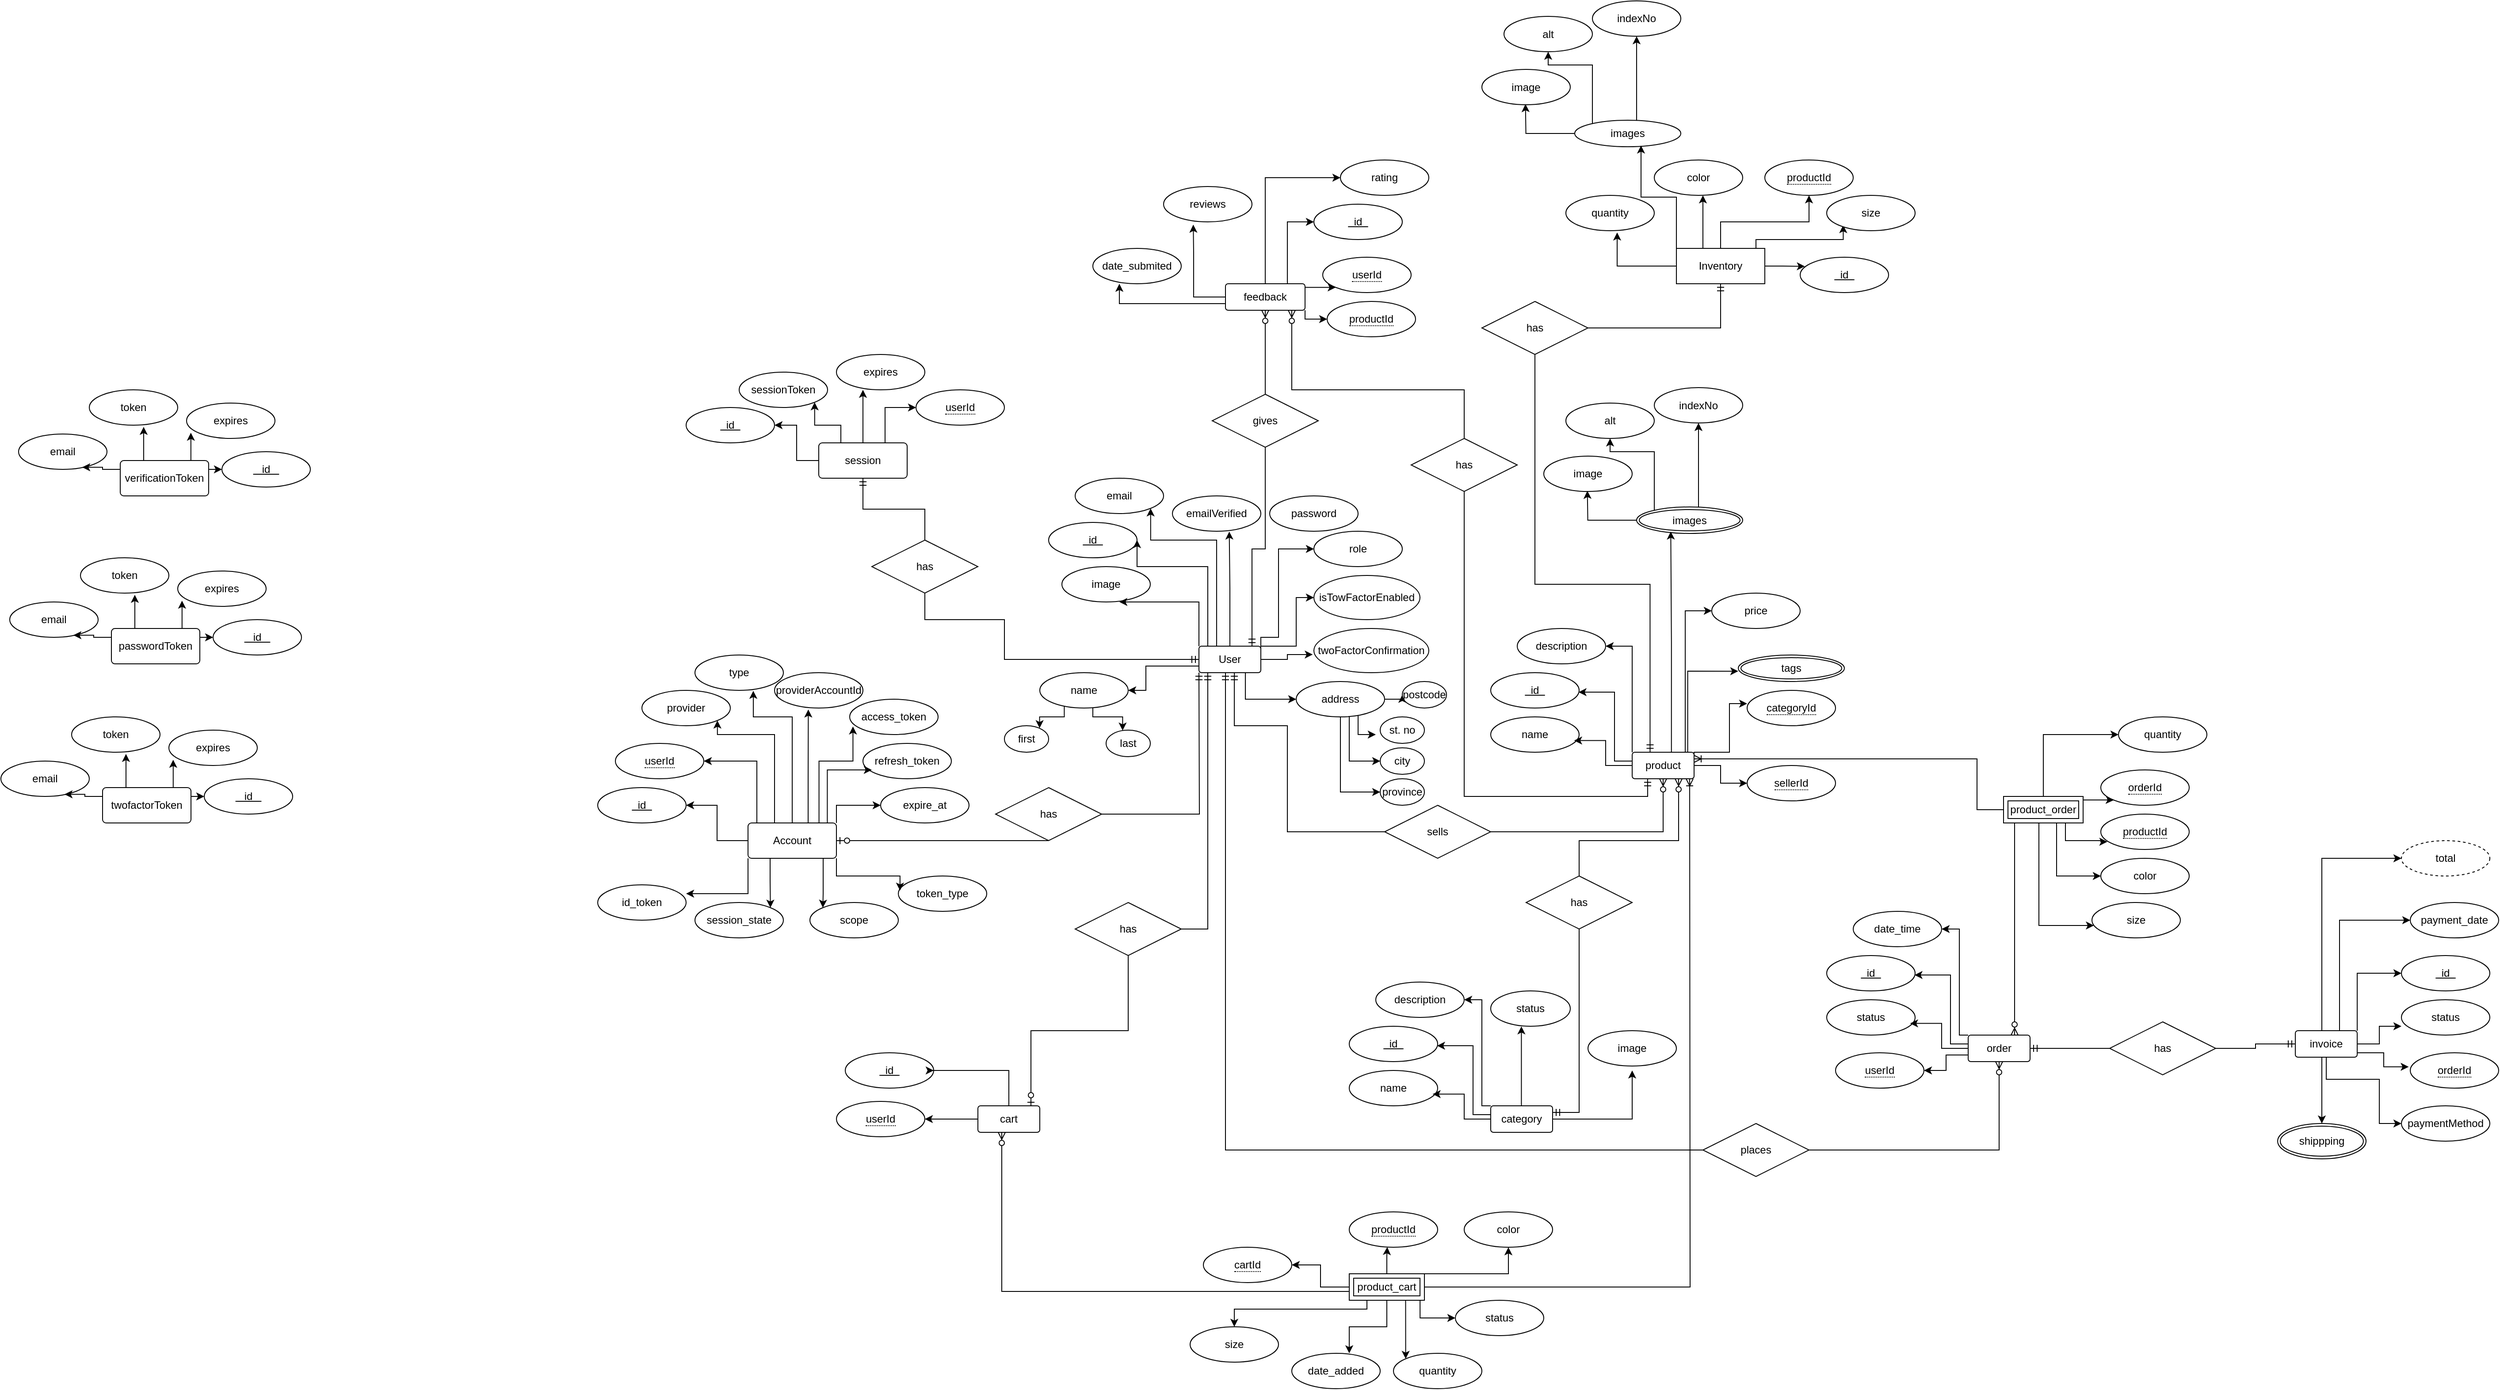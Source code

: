<mxfile version="24.0.7" type="github">
  <diagram id="R2lEEEUBdFMjLlhIrx00" name="Page-1">
    <mxGraphModel dx="2052" dy="1281" grid="1" gridSize="10" guides="1" tooltips="1" connect="1" arrows="1" fold="1" page="1" pageScale="1" pageWidth="850" pageHeight="1100" math="0" shadow="0" extFonts="Permanent Marker^https://fonts.googleapis.com/css?family=Permanent+Marker">
      <root>
        <mxCell id="0" />
        <mxCell id="1" parent="0" />
        <mxCell id="M6uvEseLIlFZfIpXj4Gl-4" value="&amp;nbsp; id&amp;nbsp;&amp;nbsp;" style="ellipse;whiteSpace=wrap;html=1;align=center;fontStyle=4;" parent="1" vertex="1">
          <mxGeometry x="-440" y="350" width="100" height="40" as="geometry" />
        </mxCell>
        <mxCell id="M6uvEseLIlFZfIpXj4Gl-44" style="edgeStyle=orthogonalEdgeStyle;rounded=0;orthogonalLoop=1;jettySize=auto;html=1;exitX=1;exitY=0.25;exitDx=0;exitDy=0;" parent="1" source="M6uvEseLIlFZfIpXj4Gl-5" edge="1">
          <mxGeometry relative="1" as="geometry">
            <mxPoint x="-140" y="435" as="targetPoint" />
            <Array as="points">
              <mxPoint x="-160" y="490" />
              <mxPoint x="-160" y="435" />
            </Array>
          </mxGeometry>
        </mxCell>
        <mxCell id="M6uvEseLIlFZfIpXj4Gl-45" style="edgeStyle=orthogonalEdgeStyle;rounded=0;orthogonalLoop=1;jettySize=auto;html=1;exitX=1;exitY=0;exitDx=0;exitDy=0;entryX=0;entryY=0.5;entryDx=0;entryDy=0;" parent="1" source="M6uvEseLIlFZfIpXj4Gl-5" target="M6uvEseLIlFZfIpXj4Gl-10" edge="1">
          <mxGeometry relative="1" as="geometry">
            <Array as="points">
              <mxPoint x="-180" y="480" />
              <mxPoint x="-180" y="380" />
            </Array>
          </mxGeometry>
        </mxCell>
        <mxCell id="M6uvEseLIlFZfIpXj4Gl-142" style="edgeStyle=orthogonalEdgeStyle;rounded=0;orthogonalLoop=1;jettySize=auto;html=1;exitX=0.75;exitY=1;exitDx=0;exitDy=0;entryX=0;entryY=0.5;entryDx=0;entryDy=0;" parent="1" source="M6uvEseLIlFZfIpXj4Gl-5" target="M6uvEseLIlFZfIpXj4Gl-139" edge="1">
          <mxGeometry relative="1" as="geometry" />
        </mxCell>
        <mxCell id="igc6wY87mEMWCfnMQ46z-16" style="edgeStyle=orthogonalEdgeStyle;rounded=0;orthogonalLoop=1;jettySize=auto;html=1;entryX=1;entryY=0.5;entryDx=0;entryDy=0;" parent="1" source="M6uvEseLIlFZfIpXj4Gl-5" target="M6uvEseLIlFZfIpXj4Gl-4" edge="1">
          <mxGeometry relative="1" as="geometry">
            <Array as="points">
              <mxPoint x="-260" y="400" />
              <mxPoint x="-340" y="400" />
            </Array>
          </mxGeometry>
        </mxCell>
        <mxCell id="igc6wY87mEMWCfnMQ46z-17" style="edgeStyle=orthogonalEdgeStyle;rounded=0;orthogonalLoop=1;jettySize=auto;html=1;entryX=1;entryY=1;entryDx=0;entryDy=0;" parent="1" source="M6uvEseLIlFZfIpXj4Gl-5" target="M6uvEseLIlFZfIpXj4Gl-7" edge="1">
          <mxGeometry relative="1" as="geometry">
            <Array as="points">
              <mxPoint x="-250" y="370" />
              <mxPoint x="-325" y="370" />
            </Array>
          </mxGeometry>
        </mxCell>
        <mxCell id="M6uvEseLIlFZfIpXj4Gl-5" value="User" style="rounded=1;arcSize=10;whiteSpace=wrap;html=1;align=center;" parent="1" vertex="1">
          <mxGeometry x="-270" y="490" width="70" height="30" as="geometry" />
        </mxCell>
        <mxCell id="M6uvEseLIlFZfIpXj4Gl-7" value="email" style="ellipse;whiteSpace=wrap;html=1;align=center;" parent="1" vertex="1">
          <mxGeometry x="-410" y="300" width="100" height="40" as="geometry" />
        </mxCell>
        <mxCell id="M6uvEseLIlFZfIpXj4Gl-8" value="emailVerified" style="ellipse;whiteSpace=wrap;html=1;align=center;" parent="1" vertex="1">
          <mxGeometry x="-300" y="320" width="100" height="40" as="geometry" />
        </mxCell>
        <mxCell id="M6uvEseLIlFZfIpXj4Gl-9" value="password" style="ellipse;whiteSpace=wrap;html=1;align=center;" parent="1" vertex="1">
          <mxGeometry x="-190" y="320" width="100" height="40" as="geometry" />
        </mxCell>
        <mxCell id="M6uvEseLIlFZfIpXj4Gl-10" value="role" style="ellipse;whiteSpace=wrap;html=1;align=center;" parent="1" vertex="1">
          <mxGeometry x="-140" y="360" width="100" height="40" as="geometry" />
        </mxCell>
        <mxCell id="M6uvEseLIlFZfIpXj4Gl-11" value="image" style="ellipse;whiteSpace=wrap;html=1;align=center;" parent="1" vertex="1">
          <mxGeometry x="-425" y="400" width="100" height="40" as="geometry" />
        </mxCell>
        <mxCell id="M6uvEseLIlFZfIpXj4Gl-12" value="isTowFactorEnabled" style="ellipse;whiteSpace=wrap;html=1;align=center;" parent="1" vertex="1">
          <mxGeometry x="-140" y="410" width="120" height="50" as="geometry" />
        </mxCell>
        <mxCell id="M6uvEseLIlFZfIpXj4Gl-34" value="twoFactorConfirmation" style="ellipse;whiteSpace=wrap;html=1;align=center;" parent="1" vertex="1">
          <mxGeometry x="-140" y="470" width="130" height="50" as="geometry" />
        </mxCell>
        <mxCell id="M6uvEseLIlFZfIpXj4Gl-43" style="edgeStyle=orthogonalEdgeStyle;rounded=0;orthogonalLoop=1;jettySize=auto;html=1;entryX=-0.01;entryY=0.589;entryDx=0;entryDy=0;entryPerimeter=0;" parent="1" source="M6uvEseLIlFZfIpXj4Gl-5" target="M6uvEseLIlFZfIpXj4Gl-34" edge="1">
          <mxGeometry relative="1" as="geometry" />
        </mxCell>
        <mxCell id="M6uvEseLIlFZfIpXj4Gl-61" style="edgeStyle=orthogonalEdgeStyle;rounded=0;orthogonalLoop=1;jettySize=auto;html=1;" parent="1" source="M6uvEseLIlFZfIpXj4Gl-46" target="M6uvEseLIlFZfIpXj4Gl-47" edge="1">
          <mxGeometry relative="1" as="geometry" />
        </mxCell>
        <mxCell id="M6uvEseLIlFZfIpXj4Gl-62" style="edgeStyle=orthogonalEdgeStyle;rounded=0;orthogonalLoop=1;jettySize=auto;html=1;exitX=0.25;exitY=0;exitDx=0;exitDy=0;entryX=1;entryY=0.5;entryDx=0;entryDy=0;" parent="1" source="M6uvEseLIlFZfIpXj4Gl-46" target="M6uvEseLIlFZfIpXj4Gl-49" edge="1">
          <mxGeometry relative="1" as="geometry">
            <Array as="points">
              <mxPoint x="-770" y="690" />
              <mxPoint x="-770" y="620" />
            </Array>
          </mxGeometry>
        </mxCell>
        <mxCell id="M6uvEseLIlFZfIpXj4Gl-63" style="edgeStyle=orthogonalEdgeStyle;rounded=0;orthogonalLoop=1;jettySize=auto;html=1;exitX=0.5;exitY=0;exitDx=0;exitDy=0;entryX=0.66;entryY=1.014;entryDx=0;entryDy=0;entryPerimeter=0;" parent="1" source="M6uvEseLIlFZfIpXj4Gl-46" target="M6uvEseLIlFZfIpXj4Gl-51" edge="1">
          <mxGeometry relative="1" as="geometry">
            <Array as="points">
              <mxPoint x="-730" y="570" />
              <mxPoint x="-774" y="570" />
            </Array>
          </mxGeometry>
        </mxCell>
        <mxCell id="M6uvEseLIlFZfIpXj4Gl-71" style="edgeStyle=orthogonalEdgeStyle;rounded=0;orthogonalLoop=1;jettySize=auto;html=1;exitX=0.25;exitY=1;exitDx=0;exitDy=0;entryX=1;entryY=0;entryDx=0;entryDy=0;" parent="1" source="M6uvEseLIlFZfIpXj4Gl-46" target="M6uvEseLIlFZfIpXj4Gl-59" edge="1">
          <mxGeometry relative="1" as="geometry" />
        </mxCell>
        <mxCell id="igc6wY87mEMWCfnMQ46z-6" style="edgeStyle=orthogonalEdgeStyle;rounded=0;orthogonalLoop=1;jettySize=auto;html=1;exitX=1;exitY=0;exitDx=0;exitDy=0;entryX=0;entryY=0.5;entryDx=0;entryDy=0;" parent="1" source="M6uvEseLIlFZfIpXj4Gl-46" target="M6uvEseLIlFZfIpXj4Gl-52" edge="1">
          <mxGeometry relative="1" as="geometry" />
        </mxCell>
        <mxCell id="igc6wY87mEMWCfnMQ46z-19" style="edgeStyle=orthogonalEdgeStyle;rounded=0;orthogonalLoop=1;jettySize=auto;html=1;entryX=0;entryY=0;entryDx=0;entryDy=0;" parent="1" source="M6uvEseLIlFZfIpXj4Gl-46" target="M6uvEseLIlFZfIpXj4Gl-56" edge="1">
          <mxGeometry relative="1" as="geometry">
            <Array as="points">
              <mxPoint x="-695" y="770" />
              <mxPoint x="-695" y="770" />
            </Array>
          </mxGeometry>
        </mxCell>
        <mxCell id="M6uvEseLIlFZfIpXj4Gl-46" value="Account" style="rounded=1;arcSize=10;whiteSpace=wrap;html=1;align=center;" parent="1" vertex="1">
          <mxGeometry x="-780" y="690" width="100" height="40" as="geometry" />
        </mxCell>
        <mxCell id="M6uvEseLIlFZfIpXj4Gl-47" value="&amp;nbsp; id&amp;nbsp;&amp;nbsp;" style="ellipse;whiteSpace=wrap;html=1;align=center;fontStyle=4;" parent="1" vertex="1">
          <mxGeometry x="-950" y="650" width="100" height="40" as="geometry" />
        </mxCell>
        <mxCell id="M6uvEseLIlFZfIpXj4Gl-49" value="&lt;span style=&quot;border-bottom: 1px dotted&quot;&gt;userId&lt;/span&gt;" style="ellipse;whiteSpace=wrap;html=1;align=center;" parent="1" vertex="1">
          <mxGeometry x="-930" y="600" width="100" height="40" as="geometry" />
        </mxCell>
        <mxCell id="M6uvEseLIlFZfIpXj4Gl-50" value="provider" style="ellipse;whiteSpace=wrap;html=1;align=center;" parent="1" vertex="1">
          <mxGeometry x="-900" y="540" width="100" height="40" as="geometry" />
        </mxCell>
        <mxCell id="M6uvEseLIlFZfIpXj4Gl-51" value="type" style="ellipse;whiteSpace=wrap;html=1;align=center;" parent="1" vertex="1">
          <mxGeometry x="-840" y="500" width="100" height="40" as="geometry" />
        </mxCell>
        <mxCell id="M6uvEseLIlFZfIpXj4Gl-52" value="expire_at" style="ellipse;whiteSpace=wrap;html=1;align=center;" parent="1" vertex="1">
          <mxGeometry x="-630" y="650" width="100" height="40" as="geometry" />
        </mxCell>
        <mxCell id="M6uvEseLIlFZfIpXj4Gl-53" value="token_type" style="ellipse;whiteSpace=wrap;html=1;align=center;" parent="1" vertex="1">
          <mxGeometry x="-610" y="750" width="100" height="40" as="geometry" />
        </mxCell>
        <mxCell id="M6uvEseLIlFZfIpXj4Gl-54" value="access_token" style="ellipse;whiteSpace=wrap;html=1;align=center;" parent="1" vertex="1">
          <mxGeometry x="-665" y="550" width="100" height="40" as="geometry" />
        </mxCell>
        <mxCell id="M6uvEseLIlFZfIpXj4Gl-55" value="providerAccountId" style="ellipse;whiteSpace=wrap;html=1;align=center;" parent="1" vertex="1">
          <mxGeometry x="-750" y="520" width="100" height="40" as="geometry" />
        </mxCell>
        <mxCell id="M6uvEseLIlFZfIpXj4Gl-56" value="scope" style="ellipse;whiteSpace=wrap;html=1;align=center;" parent="1" vertex="1">
          <mxGeometry x="-710" y="780" width="100" height="40" as="geometry" />
        </mxCell>
        <mxCell id="M6uvEseLIlFZfIpXj4Gl-57" value="refresh_token" style="ellipse;whiteSpace=wrap;html=1;align=center;" parent="1" vertex="1">
          <mxGeometry x="-650" y="600" width="100" height="40" as="geometry" />
        </mxCell>
        <mxCell id="M6uvEseLIlFZfIpXj4Gl-58" value="id_token" style="ellipse;whiteSpace=wrap;html=1;align=center;" parent="1" vertex="1">
          <mxGeometry x="-950" y="760" width="100" height="40" as="geometry" />
        </mxCell>
        <mxCell id="M6uvEseLIlFZfIpXj4Gl-59" value="session_state" style="ellipse;whiteSpace=wrap;html=1;align=center;" parent="1" vertex="1">
          <mxGeometry x="-840" y="780" width="100" height="40" as="geometry" />
        </mxCell>
        <mxCell id="M6uvEseLIlFZfIpXj4Gl-64" style="edgeStyle=orthogonalEdgeStyle;rounded=0;orthogonalLoop=1;jettySize=auto;html=1;exitX=0.75;exitY=0;exitDx=0;exitDy=0;entryX=1;entryY=1;entryDx=0;entryDy=0;" parent="1" source="M6uvEseLIlFZfIpXj4Gl-46" target="M6uvEseLIlFZfIpXj4Gl-50" edge="1">
          <mxGeometry relative="1" as="geometry">
            <Array as="points">
              <mxPoint x="-750" y="690" />
              <mxPoint x="-750" y="590" />
              <mxPoint x="-815" y="590" />
            </Array>
          </mxGeometry>
        </mxCell>
        <mxCell id="M6uvEseLIlFZfIpXj4Gl-66" style="edgeStyle=orthogonalEdgeStyle;rounded=0;orthogonalLoop=1;jettySize=auto;html=1;entryX=0.037;entryY=0.771;entryDx=0;entryDy=0;entryPerimeter=0;exitX=0.803;exitY=-0.005;exitDx=0;exitDy=0;exitPerimeter=0;" parent="1" source="M6uvEseLIlFZfIpXj4Gl-46" target="M6uvEseLIlFZfIpXj4Gl-54" edge="1">
          <mxGeometry relative="1" as="geometry">
            <Array as="points">
              <mxPoint x="-700" y="620" />
              <mxPoint x="-661" y="620" />
            </Array>
            <mxPoint x="-690" y="690" as="sourcePoint" />
          </mxGeometry>
        </mxCell>
        <mxCell id="M6uvEseLIlFZfIpXj4Gl-69" style="edgeStyle=orthogonalEdgeStyle;rounded=0;orthogonalLoop=1;jettySize=auto;html=1;exitX=1;exitY=1;exitDx=0;exitDy=0;entryX=0.019;entryY=0.414;entryDx=0;entryDy=0;entryPerimeter=0;" parent="1" source="M6uvEseLIlFZfIpXj4Gl-46" target="M6uvEseLIlFZfIpXj4Gl-53" edge="1">
          <mxGeometry relative="1" as="geometry">
            <Array as="points">
              <mxPoint x="-680" y="750" />
              <mxPoint x="-608" y="750" />
            </Array>
          </mxGeometry>
        </mxCell>
        <mxCell id="M6uvEseLIlFZfIpXj4Gl-72" style="edgeStyle=orthogonalEdgeStyle;rounded=0;orthogonalLoop=1;jettySize=auto;html=1;exitX=0;exitY=1;exitDx=0;exitDy=0;entryX=1;entryY=0.25;entryDx=0;entryDy=0;entryPerimeter=0;" parent="1" source="M6uvEseLIlFZfIpXj4Gl-46" target="M6uvEseLIlFZfIpXj4Gl-58" edge="1">
          <mxGeometry relative="1" as="geometry" />
        </mxCell>
        <mxCell id="M6uvEseLIlFZfIpXj4Gl-80" style="edgeStyle=orthogonalEdgeStyle;rounded=0;orthogonalLoop=1;jettySize=auto;html=1;exitX=0;exitY=0.5;exitDx=0;exitDy=0;entryX=1;entryY=0.5;entryDx=0;entryDy=0;" parent="1" source="M6uvEseLIlFZfIpXj4Gl-74" target="M6uvEseLIlFZfIpXj4Gl-78" edge="1">
          <mxGeometry relative="1" as="geometry" />
        </mxCell>
        <mxCell id="M6uvEseLIlFZfIpXj4Gl-81" style="edgeStyle=orthogonalEdgeStyle;rounded=0;orthogonalLoop=1;jettySize=auto;html=1;exitX=0.25;exitY=0;exitDx=0;exitDy=0;entryX=1;entryY=1;entryDx=0;entryDy=0;" parent="1" source="M6uvEseLIlFZfIpXj4Gl-74" target="M6uvEseLIlFZfIpXj4Gl-75" edge="1">
          <mxGeometry relative="1" as="geometry" />
        </mxCell>
        <mxCell id="M6uvEseLIlFZfIpXj4Gl-83" style="edgeStyle=orthogonalEdgeStyle;rounded=0;orthogonalLoop=1;jettySize=auto;html=1;exitX=0.75;exitY=0;exitDx=0;exitDy=0;entryX=0;entryY=0.5;entryDx=0;entryDy=0;" parent="1" source="M6uvEseLIlFZfIpXj4Gl-74" target="M6uvEseLIlFZfIpXj4Gl-79" edge="1">
          <mxGeometry relative="1" as="geometry" />
        </mxCell>
        <mxCell id="M6uvEseLIlFZfIpXj4Gl-74" value="session" style="rounded=1;arcSize=10;whiteSpace=wrap;html=1;align=center;" parent="1" vertex="1">
          <mxGeometry x="-700" y="260" width="100" height="40" as="geometry" />
        </mxCell>
        <mxCell id="M6uvEseLIlFZfIpXj4Gl-75" value="sessionToken" style="ellipse;whiteSpace=wrap;html=1;align=center;" parent="1" vertex="1">
          <mxGeometry x="-790" y="180" width="100" height="40" as="geometry" />
        </mxCell>
        <mxCell id="M6uvEseLIlFZfIpXj4Gl-76" value="expires" style="ellipse;whiteSpace=wrap;html=1;align=center;" parent="1" vertex="1">
          <mxGeometry x="-680" y="160" width="100" height="40" as="geometry" />
        </mxCell>
        <mxCell id="M6uvEseLIlFZfIpXj4Gl-78" value="&amp;nbsp; id&amp;nbsp;&amp;nbsp;" style="ellipse;whiteSpace=wrap;html=1;align=center;fontStyle=4;" parent="1" vertex="1">
          <mxGeometry x="-850" y="220" width="100" height="40" as="geometry" />
        </mxCell>
        <mxCell id="M6uvEseLIlFZfIpXj4Gl-79" value="&lt;span style=&quot;border-bottom: 1px dotted&quot;&gt;userId&lt;/span&gt;" style="ellipse;whiteSpace=wrap;html=1;align=center;" parent="1" vertex="1">
          <mxGeometry x="-590" y="200" width="100" height="40" as="geometry" />
        </mxCell>
        <mxCell id="M6uvEseLIlFZfIpXj4Gl-82" style="edgeStyle=orthogonalEdgeStyle;rounded=0;orthogonalLoop=1;jettySize=auto;html=1;entryX=0.3;entryY=1;entryDx=0;entryDy=0;entryPerimeter=0;" parent="1" source="M6uvEseLIlFZfIpXj4Gl-74" target="M6uvEseLIlFZfIpXj4Gl-76" edge="1">
          <mxGeometry relative="1" as="geometry" />
        </mxCell>
        <mxCell id="M6uvEseLIlFZfIpXj4Gl-99" style="edgeStyle=orthogonalEdgeStyle;rounded=0;orthogonalLoop=1;jettySize=auto;html=1;exitX=1;exitY=0.25;exitDx=0;exitDy=0;entryX=0;entryY=0.5;entryDx=0;entryDy=0;" parent="1" source="M6uvEseLIlFZfIpXj4Gl-90" target="M6uvEseLIlFZfIpXj4Gl-95" edge="1">
          <mxGeometry relative="1" as="geometry" />
        </mxCell>
        <mxCell id="M6uvEseLIlFZfIpXj4Gl-90" value="verificationToken" style="rounded=1;arcSize=10;whiteSpace=wrap;html=1;align=center;" parent="1" vertex="1">
          <mxGeometry x="-1490" y="280" width="100" height="40" as="geometry" />
        </mxCell>
        <mxCell id="M6uvEseLIlFZfIpXj4Gl-91" value="email" style="ellipse;whiteSpace=wrap;html=1;align=center;" parent="1" vertex="1">
          <mxGeometry x="-1605" y="250" width="100" height="40" as="geometry" />
        </mxCell>
        <mxCell id="M6uvEseLIlFZfIpXj4Gl-92" value="token" style="ellipse;whiteSpace=wrap;html=1;align=center;" parent="1" vertex="1">
          <mxGeometry x="-1525" y="200" width="100" height="40" as="geometry" />
        </mxCell>
        <mxCell id="M6uvEseLIlFZfIpXj4Gl-94" value="expires" style="ellipse;whiteSpace=wrap;html=1;align=center;" parent="1" vertex="1">
          <mxGeometry x="-1415" y="215" width="100" height="40" as="geometry" />
        </mxCell>
        <mxCell id="M6uvEseLIlFZfIpXj4Gl-95" value="&amp;nbsp; &amp;nbsp;id&amp;nbsp; &amp;nbsp;" style="ellipse;whiteSpace=wrap;html=1;align=center;fontStyle=4;" parent="1" vertex="1">
          <mxGeometry x="-1375" y="270" width="100" height="40" as="geometry" />
        </mxCell>
        <mxCell id="M6uvEseLIlFZfIpXj4Gl-96" style="edgeStyle=orthogonalEdgeStyle;rounded=0;orthogonalLoop=1;jettySize=auto;html=1;exitX=0;exitY=0.25;exitDx=0;exitDy=0;entryX=0.72;entryY=0.94;entryDx=0;entryDy=0;entryPerimeter=0;" parent="1" source="M6uvEseLIlFZfIpXj4Gl-90" target="M6uvEseLIlFZfIpXj4Gl-91" edge="1">
          <mxGeometry relative="1" as="geometry" />
        </mxCell>
        <mxCell id="M6uvEseLIlFZfIpXj4Gl-97" style="edgeStyle=orthogonalEdgeStyle;rounded=0;orthogonalLoop=1;jettySize=auto;html=1;exitX=0.25;exitY=0;exitDx=0;exitDy=0;entryX=0.615;entryY=1.048;entryDx=0;entryDy=0;entryPerimeter=0;" parent="1" source="M6uvEseLIlFZfIpXj4Gl-90" target="M6uvEseLIlFZfIpXj4Gl-92" edge="1">
          <mxGeometry relative="1" as="geometry" />
        </mxCell>
        <mxCell id="M6uvEseLIlFZfIpXj4Gl-98" style="edgeStyle=orthogonalEdgeStyle;rounded=0;orthogonalLoop=1;jettySize=auto;html=1;exitX=0.75;exitY=0;exitDx=0;exitDy=0;entryX=0.049;entryY=0.839;entryDx=0;entryDy=0;entryPerimeter=0;" parent="1" source="M6uvEseLIlFZfIpXj4Gl-90" target="M6uvEseLIlFZfIpXj4Gl-94" edge="1">
          <mxGeometry relative="1" as="geometry" />
        </mxCell>
        <mxCell id="M6uvEseLIlFZfIpXj4Gl-100" style="edgeStyle=orthogonalEdgeStyle;rounded=0;orthogonalLoop=1;jettySize=auto;html=1;exitX=1;exitY=0.25;exitDx=0;exitDy=0;entryX=0;entryY=0.5;entryDx=0;entryDy=0;" parent="1" source="M6uvEseLIlFZfIpXj4Gl-101" target="M6uvEseLIlFZfIpXj4Gl-105" edge="1">
          <mxGeometry relative="1" as="geometry" />
        </mxCell>
        <mxCell id="M6uvEseLIlFZfIpXj4Gl-101" value="passwordToken" style="rounded=1;arcSize=10;whiteSpace=wrap;html=1;align=center;" parent="1" vertex="1">
          <mxGeometry x="-1500" y="470" width="100" height="40" as="geometry" />
        </mxCell>
        <mxCell id="M6uvEseLIlFZfIpXj4Gl-102" value="email" style="ellipse;whiteSpace=wrap;html=1;align=center;" parent="1" vertex="1">
          <mxGeometry x="-1615" y="440" width="100" height="40" as="geometry" />
        </mxCell>
        <mxCell id="M6uvEseLIlFZfIpXj4Gl-103" value="token" style="ellipse;whiteSpace=wrap;html=1;align=center;" parent="1" vertex="1">
          <mxGeometry x="-1535" y="390" width="100" height="40" as="geometry" />
        </mxCell>
        <mxCell id="M6uvEseLIlFZfIpXj4Gl-104" value="expires" style="ellipse;whiteSpace=wrap;html=1;align=center;" parent="1" vertex="1">
          <mxGeometry x="-1425" y="405" width="100" height="40" as="geometry" />
        </mxCell>
        <mxCell id="M6uvEseLIlFZfIpXj4Gl-105" value="&amp;nbsp; &amp;nbsp;id&amp;nbsp; &amp;nbsp;" style="ellipse;whiteSpace=wrap;html=1;align=center;fontStyle=4;" parent="1" vertex="1">
          <mxGeometry x="-1385" y="460" width="100" height="40" as="geometry" />
        </mxCell>
        <mxCell id="M6uvEseLIlFZfIpXj4Gl-106" style="edgeStyle=orthogonalEdgeStyle;rounded=0;orthogonalLoop=1;jettySize=auto;html=1;exitX=0;exitY=0.25;exitDx=0;exitDy=0;entryX=0.72;entryY=0.94;entryDx=0;entryDy=0;entryPerimeter=0;" parent="1" source="M6uvEseLIlFZfIpXj4Gl-101" target="M6uvEseLIlFZfIpXj4Gl-102" edge="1">
          <mxGeometry relative="1" as="geometry" />
        </mxCell>
        <mxCell id="M6uvEseLIlFZfIpXj4Gl-107" style="edgeStyle=orthogonalEdgeStyle;rounded=0;orthogonalLoop=1;jettySize=auto;html=1;exitX=0.25;exitY=0;exitDx=0;exitDy=0;entryX=0.615;entryY=1.048;entryDx=0;entryDy=0;entryPerimeter=0;" parent="1" source="M6uvEseLIlFZfIpXj4Gl-101" target="M6uvEseLIlFZfIpXj4Gl-103" edge="1">
          <mxGeometry relative="1" as="geometry" />
        </mxCell>
        <mxCell id="M6uvEseLIlFZfIpXj4Gl-108" style="edgeStyle=orthogonalEdgeStyle;rounded=0;orthogonalLoop=1;jettySize=auto;html=1;exitX=0.75;exitY=0;exitDx=0;exitDy=0;entryX=0.049;entryY=0.839;entryDx=0;entryDy=0;entryPerimeter=0;" parent="1" source="M6uvEseLIlFZfIpXj4Gl-101" target="M6uvEseLIlFZfIpXj4Gl-104" edge="1">
          <mxGeometry relative="1" as="geometry" />
        </mxCell>
        <mxCell id="M6uvEseLIlFZfIpXj4Gl-109" style="edgeStyle=orthogonalEdgeStyle;rounded=0;orthogonalLoop=1;jettySize=auto;html=1;exitX=1;exitY=0.25;exitDx=0;exitDy=0;entryX=0;entryY=0.5;entryDx=0;entryDy=0;" parent="1" source="M6uvEseLIlFZfIpXj4Gl-110" target="M6uvEseLIlFZfIpXj4Gl-114" edge="1">
          <mxGeometry relative="1" as="geometry" />
        </mxCell>
        <mxCell id="M6uvEseLIlFZfIpXj4Gl-110" value="twofactorToken" style="rounded=1;arcSize=10;whiteSpace=wrap;html=1;align=center;" parent="1" vertex="1">
          <mxGeometry x="-1510" y="650" width="100" height="40" as="geometry" />
        </mxCell>
        <mxCell id="M6uvEseLIlFZfIpXj4Gl-111" value="email" style="ellipse;whiteSpace=wrap;html=1;align=center;" parent="1" vertex="1">
          <mxGeometry x="-1625" y="620" width="100" height="40" as="geometry" />
        </mxCell>
        <mxCell id="M6uvEseLIlFZfIpXj4Gl-112" value="token" style="ellipse;whiteSpace=wrap;html=1;align=center;" parent="1" vertex="1">
          <mxGeometry x="-1545" y="570" width="100" height="40" as="geometry" />
        </mxCell>
        <mxCell id="M6uvEseLIlFZfIpXj4Gl-113" value="expires" style="ellipse;whiteSpace=wrap;html=1;align=center;" parent="1" vertex="1">
          <mxGeometry x="-1435" y="585" width="100" height="40" as="geometry" />
        </mxCell>
        <mxCell id="M6uvEseLIlFZfIpXj4Gl-114" value="&amp;nbsp; &amp;nbsp;id&amp;nbsp; &amp;nbsp;" style="ellipse;whiteSpace=wrap;html=1;align=center;fontStyle=4;" parent="1" vertex="1">
          <mxGeometry x="-1395" y="640" width="100" height="40" as="geometry" />
        </mxCell>
        <mxCell id="M6uvEseLIlFZfIpXj4Gl-115" style="edgeStyle=orthogonalEdgeStyle;rounded=0;orthogonalLoop=1;jettySize=auto;html=1;exitX=0;exitY=0.25;exitDx=0;exitDy=0;entryX=0.72;entryY=0.94;entryDx=0;entryDy=0;entryPerimeter=0;" parent="1" source="M6uvEseLIlFZfIpXj4Gl-110" target="M6uvEseLIlFZfIpXj4Gl-111" edge="1">
          <mxGeometry relative="1" as="geometry" />
        </mxCell>
        <mxCell id="M6uvEseLIlFZfIpXj4Gl-116" style="edgeStyle=orthogonalEdgeStyle;rounded=0;orthogonalLoop=1;jettySize=auto;html=1;exitX=0.25;exitY=0;exitDx=0;exitDy=0;entryX=0.615;entryY=1.048;entryDx=0;entryDy=0;entryPerimeter=0;" parent="1" source="M6uvEseLIlFZfIpXj4Gl-110" target="M6uvEseLIlFZfIpXj4Gl-112" edge="1">
          <mxGeometry relative="1" as="geometry" />
        </mxCell>
        <mxCell id="M6uvEseLIlFZfIpXj4Gl-117" style="edgeStyle=orthogonalEdgeStyle;rounded=0;orthogonalLoop=1;jettySize=auto;html=1;exitX=0.75;exitY=0;exitDx=0;exitDy=0;entryX=0.049;entryY=0.839;entryDx=0;entryDy=0;entryPerimeter=0;" parent="1" source="M6uvEseLIlFZfIpXj4Gl-110" target="M6uvEseLIlFZfIpXj4Gl-113" edge="1">
          <mxGeometry relative="1" as="geometry" />
        </mxCell>
        <mxCell id="M6uvEseLIlFZfIpXj4Gl-119" value="&amp;nbsp; id&amp;nbsp;&amp;nbsp;" style="ellipse;whiteSpace=wrap;html=1;align=center;fontStyle=4;" parent="1" vertex="1">
          <mxGeometry x="60" y="520" width="100" height="40" as="geometry" />
        </mxCell>
        <mxCell id="M6uvEseLIlFZfIpXj4Gl-120" style="edgeStyle=orthogonalEdgeStyle;rounded=0;orthogonalLoop=1;jettySize=auto;html=1;entryX=1;entryY=0.5;entryDx=0;entryDy=0;" parent="1" source="M6uvEseLIlFZfIpXj4Gl-124" target="M6uvEseLIlFZfIpXj4Gl-125" edge="1">
          <mxGeometry relative="1" as="geometry">
            <Array as="points">
              <mxPoint x="220" y="490" />
            </Array>
          </mxGeometry>
        </mxCell>
        <mxCell id="M6uvEseLIlFZfIpXj4Gl-122" style="edgeStyle=orthogonalEdgeStyle;rounded=0;orthogonalLoop=1;jettySize=auto;html=1;exitX=1;exitY=0.25;exitDx=0;exitDy=0;" parent="1" source="M6uvEseLIlFZfIpXj4Gl-124" edge="1">
          <mxGeometry relative="1" as="geometry">
            <Array as="points">
              <mxPoint x="330" y="610" />
              <mxPoint x="330" y="555" />
            </Array>
            <mxPoint x="350" y="555" as="targetPoint" />
          </mxGeometry>
        </mxCell>
        <mxCell id="igc6wY87mEMWCfnMQ46z-12" style="edgeStyle=orthogonalEdgeStyle;rounded=0;orthogonalLoop=1;jettySize=auto;html=1;" parent="1" source="M6uvEseLIlFZfIpXj4Gl-124" target="M6uvEseLIlFZfIpXj4Gl-127" edge="1">
          <mxGeometry relative="1" as="geometry">
            <Array as="points">
              <mxPoint x="280" y="450" />
            </Array>
          </mxGeometry>
        </mxCell>
        <mxCell id="M6uvEseLIlFZfIpXj4Gl-124" value="product" style="rounded=1;arcSize=10;whiteSpace=wrap;html=1;align=center;" parent="1" vertex="1">
          <mxGeometry x="220" y="610" width="70" height="30" as="geometry" />
        </mxCell>
        <mxCell id="M6uvEseLIlFZfIpXj4Gl-125" value="description" style="ellipse;whiteSpace=wrap;html=1;align=center;" parent="1" vertex="1">
          <mxGeometry x="90" y="470" width="100" height="40" as="geometry" />
        </mxCell>
        <mxCell id="M6uvEseLIlFZfIpXj4Gl-127" value="price" style="ellipse;whiteSpace=wrap;html=1;align=center;" parent="1" vertex="1">
          <mxGeometry x="310" y="430" width="100" height="40" as="geometry" />
        </mxCell>
        <mxCell id="M6uvEseLIlFZfIpXj4Gl-129" value="name" style="ellipse;whiteSpace=wrap;html=1;align=center;" parent="1" vertex="1">
          <mxGeometry x="60" y="570" width="100" height="40" as="geometry" />
        </mxCell>
        <mxCell id="M6uvEseLIlFZfIpXj4Gl-132" style="edgeStyle=orthogonalEdgeStyle;rounded=0;orthogonalLoop=1;jettySize=auto;html=1;entryX=0.943;entryY=0.669;entryDx=0;entryDy=0;entryPerimeter=0;" parent="1" source="M6uvEseLIlFZfIpXj4Gl-124" target="M6uvEseLIlFZfIpXj4Gl-129" edge="1">
          <mxGeometry relative="1" as="geometry" />
        </mxCell>
        <mxCell id="M6uvEseLIlFZfIpXj4Gl-133" style="edgeStyle=orthogonalEdgeStyle;rounded=0;orthogonalLoop=1;jettySize=auto;html=1;entryX=0.993;entryY=0.551;entryDx=0;entryDy=0;entryPerimeter=0;" parent="1" source="M6uvEseLIlFZfIpXj4Gl-124" target="M6uvEseLIlFZfIpXj4Gl-119" edge="1">
          <mxGeometry relative="1" as="geometry">
            <Array as="points">
              <mxPoint x="200" y="620" />
              <mxPoint x="200" y="542" />
            </Array>
          </mxGeometry>
        </mxCell>
        <mxCell id="M6uvEseLIlFZfIpXj4Gl-135" style="edgeStyle=orthogonalEdgeStyle;rounded=0;orthogonalLoop=1;jettySize=auto;html=1;entryX=0;entryY=0.5;entryDx=0;entryDy=0;" parent="1" source="M6uvEseLIlFZfIpXj4Gl-124" target="M6uvEseLIlFZfIpXj4Gl-144" edge="1">
          <mxGeometry relative="1" as="geometry">
            <mxPoint x="348.7" y="619.45" as="targetPoint" />
          </mxGeometry>
        </mxCell>
        <mxCell id="M6uvEseLIlFZfIpXj4Gl-136" value="name" style="ellipse;whiteSpace=wrap;html=1;align=center;" parent="1" vertex="1">
          <mxGeometry x="-450" y="520" width="100" height="40" as="geometry" />
        </mxCell>
        <mxCell id="7U9PphhysYI-u7HBj0Kk-34" style="edgeStyle=orthogonalEdgeStyle;rounded=0;orthogonalLoop=1;jettySize=auto;html=1;entryX=0;entryY=0.5;entryDx=0;entryDy=0;" parent="1" source="M6uvEseLIlFZfIpXj4Gl-139" target="7U9PphhysYI-u7HBj0Kk-33" edge="1">
          <mxGeometry relative="1" as="geometry" />
        </mxCell>
        <mxCell id="7U9PphhysYI-u7HBj0Kk-35" style="edgeStyle=orthogonalEdgeStyle;rounded=0;orthogonalLoop=1;jettySize=auto;html=1;" parent="1" source="M6uvEseLIlFZfIpXj4Gl-139" edge="1">
          <mxGeometry relative="1" as="geometry">
            <mxPoint x="-70" y="590" as="targetPoint" />
            <Array as="points">
              <mxPoint x="-90" y="590" />
            </Array>
          </mxGeometry>
        </mxCell>
        <mxCell id="7U9PphhysYI-u7HBj0Kk-36" style="edgeStyle=orthogonalEdgeStyle;rounded=0;orthogonalLoop=1;jettySize=auto;html=1;entryX=0;entryY=0.5;entryDx=0;entryDy=0;" parent="1" source="M6uvEseLIlFZfIpXj4Gl-139" target="7U9PphhysYI-u7HBj0Kk-31" edge="1">
          <mxGeometry relative="1" as="geometry">
            <Array as="points">
              <mxPoint x="-100" y="620" />
            </Array>
          </mxGeometry>
        </mxCell>
        <mxCell id="7U9PphhysYI-u7HBj0Kk-37" style="edgeStyle=orthogonalEdgeStyle;rounded=0;orthogonalLoop=1;jettySize=auto;html=1;entryX=0;entryY=0.5;entryDx=0;entryDy=0;" parent="1" source="M6uvEseLIlFZfIpXj4Gl-139" target="7U9PphhysYI-u7HBj0Kk-30" edge="1">
          <mxGeometry relative="1" as="geometry" />
        </mxCell>
        <mxCell id="M6uvEseLIlFZfIpXj4Gl-139" value="address" style="ellipse;whiteSpace=wrap;html=1;align=center;" parent="1" vertex="1">
          <mxGeometry x="-160" y="530" width="100" height="40" as="geometry" />
        </mxCell>
        <mxCell id="M6uvEseLIlFZfIpXj4Gl-140" style="edgeStyle=orthogonalEdgeStyle;rounded=0;orthogonalLoop=1;jettySize=auto;html=1;exitX=0;exitY=0.75;exitDx=0;exitDy=0;" parent="1" source="M6uvEseLIlFZfIpXj4Gl-5" target="M6uvEseLIlFZfIpXj4Gl-136" edge="1">
          <mxGeometry relative="1" as="geometry">
            <mxPoint x="-330" y="540" as="targetPoint" />
            <Array as="points">
              <mxPoint x="-330" y="513" />
              <mxPoint x="-330" y="540" />
            </Array>
          </mxGeometry>
        </mxCell>
        <mxCell id="M6uvEseLIlFZfIpXj4Gl-143" value="&lt;span style=&quot;border-bottom: 1px dotted&quot;&gt;categoryId&lt;/span&gt;" style="ellipse;whiteSpace=wrap;html=1;align=center;" parent="1" vertex="1">
          <mxGeometry x="350" y="540" width="100" height="40" as="geometry" />
        </mxCell>
        <mxCell id="M6uvEseLIlFZfIpXj4Gl-144" value="&lt;span style=&quot;border-bottom: 1px dotted&quot;&gt;sellerId&lt;/span&gt;" style="ellipse;whiteSpace=wrap;html=1;align=center;" parent="1" vertex="1">
          <mxGeometry x="350" y="625" width="100" height="40" as="geometry" />
        </mxCell>
        <mxCell id="M6uvEseLIlFZfIpXj4Gl-145" value="&amp;nbsp; id&amp;nbsp;&amp;nbsp;" style="ellipse;whiteSpace=wrap;html=1;align=center;fontStyle=4;" parent="1" vertex="1">
          <mxGeometry x="-100" y="920" width="100" height="40" as="geometry" />
        </mxCell>
        <mxCell id="M6uvEseLIlFZfIpXj4Gl-146" style="edgeStyle=orthogonalEdgeStyle;rounded=0;orthogonalLoop=1;jettySize=auto;html=1;entryX=1;entryY=0.5;entryDx=0;entryDy=0;" parent="1" source="M6uvEseLIlFZfIpXj4Gl-150" target="M6uvEseLIlFZfIpXj4Gl-151" edge="1">
          <mxGeometry relative="1" as="geometry">
            <Array as="points">
              <mxPoint x="50" y="1010" />
              <mxPoint x="50" y="890" />
            </Array>
          </mxGeometry>
        </mxCell>
        <mxCell id="M6uvEseLIlFZfIpXj4Gl-147" style="edgeStyle=orthogonalEdgeStyle;rounded=0;orthogonalLoop=1;jettySize=auto;html=1;entryX=0.386;entryY=1.003;entryDx=0;entryDy=0;entryPerimeter=0;" parent="1" source="M6uvEseLIlFZfIpXj4Gl-150" target="M6uvEseLIlFZfIpXj4Gl-152" edge="1">
          <mxGeometry relative="1" as="geometry">
            <Array as="points">
              <mxPoint x="95" y="920" />
            </Array>
          </mxGeometry>
        </mxCell>
        <mxCell id="M6uvEseLIlFZfIpXj4Gl-150" value="category" style="rounded=1;arcSize=10;whiteSpace=wrap;html=1;align=center;" parent="1" vertex="1">
          <mxGeometry x="60" y="1010" width="70" height="30" as="geometry" />
        </mxCell>
        <mxCell id="M6uvEseLIlFZfIpXj4Gl-151" value="description" style="ellipse;whiteSpace=wrap;html=1;align=center;" parent="1" vertex="1">
          <mxGeometry x="-70" y="870" width="100" height="40" as="geometry" />
        </mxCell>
        <mxCell id="M6uvEseLIlFZfIpXj4Gl-152" value="status" style="ellipse;whiteSpace=wrap;html=1;align=center;" parent="1" vertex="1">
          <mxGeometry x="60" y="880" width="90" height="40" as="geometry" />
        </mxCell>
        <mxCell id="M6uvEseLIlFZfIpXj4Gl-153" value="image" style="ellipse;whiteSpace=wrap;html=1;align=center;" parent="1" vertex="1">
          <mxGeometry x="170" y="925" width="100" height="40" as="geometry" />
        </mxCell>
        <mxCell id="M6uvEseLIlFZfIpXj4Gl-155" value="name" style="ellipse;whiteSpace=wrap;html=1;align=center;" parent="1" vertex="1">
          <mxGeometry x="-100" y="970" width="100" height="40" as="geometry" />
        </mxCell>
        <mxCell id="M6uvEseLIlFZfIpXj4Gl-156" style="edgeStyle=orthogonalEdgeStyle;rounded=0;orthogonalLoop=1;jettySize=auto;html=1;entryX=0.943;entryY=0.669;entryDx=0;entryDy=0;entryPerimeter=0;" parent="1" source="M6uvEseLIlFZfIpXj4Gl-150" target="M6uvEseLIlFZfIpXj4Gl-155" edge="1">
          <mxGeometry relative="1" as="geometry" />
        </mxCell>
        <mxCell id="M6uvEseLIlFZfIpXj4Gl-157" style="edgeStyle=orthogonalEdgeStyle;rounded=0;orthogonalLoop=1;jettySize=auto;html=1;entryX=0.993;entryY=0.551;entryDx=0;entryDy=0;entryPerimeter=0;" parent="1" source="M6uvEseLIlFZfIpXj4Gl-150" target="M6uvEseLIlFZfIpXj4Gl-145" edge="1">
          <mxGeometry relative="1" as="geometry">
            <Array as="points">
              <mxPoint x="40" y="1020" />
              <mxPoint x="40" y="942" />
            </Array>
          </mxGeometry>
        </mxCell>
        <mxCell id="M6uvEseLIlFZfIpXj4Gl-158" style="edgeStyle=orthogonalEdgeStyle;rounded=0;orthogonalLoop=1;jettySize=auto;html=1;" parent="1" source="M6uvEseLIlFZfIpXj4Gl-150" edge="1">
          <mxGeometry relative="1" as="geometry">
            <Array as="points">
              <mxPoint x="220" y="1025" />
            </Array>
            <mxPoint x="220" y="970" as="targetPoint" />
          </mxGeometry>
        </mxCell>
        <mxCell id="M6uvEseLIlFZfIpXj4Gl-163" style="edgeStyle=orthogonalEdgeStyle;rounded=0;orthogonalLoop=1;jettySize=auto;html=1;entryX=0.5;entryY=1;entryDx=0;entryDy=0;" parent="1" source="M6uvEseLIlFZfIpXj4Gl-165" target="M6uvEseLIlFZfIpXj4Gl-166" edge="1">
          <mxGeometry relative="1" as="geometry">
            <Array as="points">
              <mxPoint x="245" y="270" />
              <mxPoint x="195" y="270" />
            </Array>
          </mxGeometry>
        </mxCell>
        <mxCell id="M6uvEseLIlFZfIpXj4Gl-164" style="edgeStyle=orthogonalEdgeStyle;rounded=0;orthogonalLoop=1;jettySize=auto;html=1;" parent="1" source="M6uvEseLIlFZfIpXj4Gl-165" target="M6uvEseLIlFZfIpXj4Gl-167" edge="1">
          <mxGeometry relative="1" as="geometry">
            <Array as="points">
              <mxPoint x="295" y="280" />
              <mxPoint x="295" y="280" />
            </Array>
          </mxGeometry>
        </mxCell>
        <mxCell id="M6uvEseLIlFZfIpXj4Gl-165" value="images" style="ellipse;shape=doubleEllipse;margin=3;whiteSpace=wrap;html=1;align=center;" parent="1" vertex="1">
          <mxGeometry x="225" y="332.5" width="120" height="30" as="geometry" />
        </mxCell>
        <mxCell id="M6uvEseLIlFZfIpXj4Gl-166" value="alt" style="ellipse;whiteSpace=wrap;html=1;align=center;" parent="1" vertex="1">
          <mxGeometry x="145" y="215" width="100" height="40" as="geometry" />
        </mxCell>
        <mxCell id="M6uvEseLIlFZfIpXj4Gl-167" value="indexNo" style="ellipse;whiteSpace=wrap;html=1;align=center;" parent="1" vertex="1">
          <mxGeometry x="245" y="197.5" width="100" height="40" as="geometry" />
        </mxCell>
        <mxCell id="M6uvEseLIlFZfIpXj4Gl-169" value="image" style="ellipse;whiteSpace=wrap;html=1;align=center;" parent="1" vertex="1">
          <mxGeometry x="120" y="275" width="100" height="40" as="geometry" />
        </mxCell>
        <mxCell id="M6uvEseLIlFZfIpXj4Gl-170" style="edgeStyle=orthogonalEdgeStyle;rounded=0;orthogonalLoop=1;jettySize=auto;html=1;entryX=0.943;entryY=0.669;entryDx=0;entryDy=0;entryPerimeter=0;" parent="1" source="M6uvEseLIlFZfIpXj4Gl-165" edge="1">
          <mxGeometry relative="1" as="geometry">
            <mxPoint x="169.3" y="314.26" as="targetPoint" />
          </mxGeometry>
        </mxCell>
        <mxCell id="M6uvEseLIlFZfIpXj4Gl-189" value="has" style="shape=rhombus;perimeter=rhombusPerimeter;whiteSpace=wrap;html=1;align=center;" parent="1" vertex="1">
          <mxGeometry x="-500" y="650" width="120" height="60" as="geometry" />
        </mxCell>
        <mxCell id="M6uvEseLIlFZfIpXj4Gl-196" value="" style="edgeStyle=orthogonalEdgeStyle;fontSize=12;html=1;endArrow=ERmandOne;rounded=0;exitX=1;exitY=0.5;exitDx=0;exitDy=0;" parent="1" source="M6uvEseLIlFZfIpXj4Gl-189" edge="1">
          <mxGeometry width="100" height="100" relative="1" as="geometry">
            <mxPoint x="-530" y="610" as="sourcePoint" />
            <mxPoint x="-270" y="520" as="targetPoint" />
          </mxGeometry>
        </mxCell>
        <mxCell id="M6uvEseLIlFZfIpXj4Gl-197" value="" style="edgeStyle=orthogonalEdgeStyle;fontSize=12;html=1;endArrow=ERzeroToOne;endFill=1;rounded=0;" parent="1" source="M6uvEseLIlFZfIpXj4Gl-189" target="M6uvEseLIlFZfIpXj4Gl-46" edge="1">
          <mxGeometry width="100" height="100" relative="1" as="geometry">
            <mxPoint x="-470" y="760" as="sourcePoint" />
            <mxPoint x="-370" y="660" as="targetPoint" />
            <Array as="points">
              <mxPoint x="-520" y="710" />
              <mxPoint x="-520" y="710" />
            </Array>
          </mxGeometry>
        </mxCell>
        <mxCell id="M6uvEseLIlFZfIpXj4Gl-204" style="edgeStyle=orthogonalEdgeStyle;fontSize=12;html=1;endArrow=ERmandOne;rounded=0;exitX=0.5;exitY=1;exitDx=0;exitDy=0;" parent="1" source="M6uvEseLIlFZfIpXj4Gl-202" target="M6uvEseLIlFZfIpXj4Gl-5" edge="1">
          <mxGeometry relative="1" as="geometry">
            <Array as="points">
              <mxPoint x="-580" y="460" />
              <mxPoint x="-490" y="460" />
              <mxPoint x="-490" y="505" />
            </Array>
          </mxGeometry>
        </mxCell>
        <mxCell id="M6uvEseLIlFZfIpXj4Gl-205" style="fontSize=12;html=1;endArrow=ERmandOne;rounded=0;exitX=0.5;exitY=0;exitDx=0;exitDy=0;edgeStyle=orthogonalEdgeStyle;" parent="1" source="M6uvEseLIlFZfIpXj4Gl-202" target="M6uvEseLIlFZfIpXj4Gl-74" edge="1">
          <mxGeometry relative="1" as="geometry" />
        </mxCell>
        <mxCell id="M6uvEseLIlFZfIpXj4Gl-202" value="has" style="shape=rhombus;perimeter=rhombusPerimeter;whiteSpace=wrap;html=1;align=center;" parent="1" vertex="1">
          <mxGeometry x="-640" y="370" width="120" height="60" as="geometry" />
        </mxCell>
        <mxCell id="M6uvEseLIlFZfIpXj4Gl-213" style="edgeStyle=orthogonalEdgeStyle;fontSize=12;html=1;endArrow=ERzeroToMany;endFill=1;rounded=0;" parent="1" source="M6uvEseLIlFZfIpXj4Gl-212" target="M6uvEseLIlFZfIpXj4Gl-124" edge="1">
          <mxGeometry relative="1" as="geometry" />
        </mxCell>
        <mxCell id="M6uvEseLIlFZfIpXj4Gl-214" style="edgeStyle=orthogonalEdgeStyle;fontSize=12;html=1;endArrow=ERmandOne;rounded=0;exitX=1;exitY=0.5;exitDx=0;exitDy=0;" parent="1" source="M6uvEseLIlFZfIpXj4Gl-212" target="M6uvEseLIlFZfIpXj4Gl-5" edge="1">
          <mxGeometry relative="1" as="geometry">
            <Array as="points">
              <mxPoint x="-170" y="700" />
              <mxPoint x="-170" y="580" />
              <mxPoint x="-230" y="580" />
            </Array>
          </mxGeometry>
        </mxCell>
        <mxCell id="M6uvEseLIlFZfIpXj4Gl-212" value="sells" style="shape=rhombus;perimeter=rhombusPerimeter;whiteSpace=wrap;html=1;align=center;" parent="1" vertex="1">
          <mxGeometry x="-60" y="670" width="120" height="60" as="geometry" />
        </mxCell>
        <mxCell id="M6uvEseLIlFZfIpXj4Gl-218" style="edgeStyle=orthogonalEdgeStyle;fontSize=12;html=1;endArrow=ERzeroToMany;endFill=1;rounded=0;entryX=0.75;entryY=1;entryDx=0;entryDy=0;" parent="1" source="M6uvEseLIlFZfIpXj4Gl-217" target="M6uvEseLIlFZfIpXj4Gl-124" edge="1">
          <mxGeometry relative="1" as="geometry">
            <Array as="points">
              <mxPoint x="160" y="710" />
              <mxPoint x="272" y="710" />
            </Array>
          </mxGeometry>
        </mxCell>
        <mxCell id="M6uvEseLIlFZfIpXj4Gl-219" style="edgeStyle=orthogonalEdgeStyle;fontSize=12;html=1;endArrow=ERmandOne;endFill=1;rounded=0;entryX=1;entryY=0.25;entryDx=0;entryDy=0;exitX=0.5;exitY=1;exitDx=0;exitDy=0;" parent="1" source="M6uvEseLIlFZfIpXj4Gl-217" target="M6uvEseLIlFZfIpXj4Gl-150" edge="1">
          <mxGeometry relative="1" as="geometry">
            <mxPoint x="390" y="1010" as="targetPoint" />
            <Array as="points">
              <mxPoint x="160" y="1017" />
            </Array>
          </mxGeometry>
        </mxCell>
        <mxCell id="M6uvEseLIlFZfIpXj4Gl-217" value="has" style="shape=rhombus;perimeter=rhombusPerimeter;whiteSpace=wrap;html=1;align=center;" parent="1" vertex="1">
          <mxGeometry x="100" y="750" width="120" height="60" as="geometry" />
        </mxCell>
        <mxCell id="M6uvEseLIlFZfIpXj4Gl-224" value="&amp;nbsp; id&amp;nbsp;&amp;nbsp;" style="ellipse;whiteSpace=wrap;html=1;align=center;fontStyle=4;" parent="1" vertex="1">
          <mxGeometry x="440" y="840" width="100" height="40" as="geometry" />
        </mxCell>
        <mxCell id="M6uvEseLIlFZfIpXj4Gl-225" style="edgeStyle=orthogonalEdgeStyle;rounded=0;orthogonalLoop=1;jettySize=auto;html=1;entryX=1;entryY=0.5;entryDx=0;entryDy=0;" parent="1" source="M6uvEseLIlFZfIpXj4Gl-227" target="M6uvEseLIlFZfIpXj4Gl-228" edge="1">
          <mxGeometry relative="1" as="geometry">
            <Array as="points">
              <mxPoint x="590" y="930" />
              <mxPoint x="590" y="810" />
            </Array>
          </mxGeometry>
        </mxCell>
        <mxCell id="M6uvEseLIlFZfIpXj4Gl-227" value="order" style="rounded=1;arcSize=10;whiteSpace=wrap;html=1;align=center;" parent="1" vertex="1">
          <mxGeometry x="600" y="930" width="70" height="30" as="geometry" />
        </mxCell>
        <mxCell id="M6uvEseLIlFZfIpXj4Gl-228" value="date_time" style="ellipse;whiteSpace=wrap;html=1;align=center;" parent="1" vertex="1">
          <mxGeometry x="470" y="790" width="100" height="40" as="geometry" />
        </mxCell>
        <mxCell id="M6uvEseLIlFZfIpXj4Gl-231" value="status" style="ellipse;whiteSpace=wrap;html=1;align=center;" parent="1" vertex="1">
          <mxGeometry x="440" y="890" width="100" height="40" as="geometry" />
        </mxCell>
        <mxCell id="M6uvEseLIlFZfIpXj4Gl-232" style="edgeStyle=orthogonalEdgeStyle;rounded=0;orthogonalLoop=1;jettySize=auto;html=1;entryX=0.943;entryY=0.669;entryDx=0;entryDy=0;entryPerimeter=0;" parent="1" source="M6uvEseLIlFZfIpXj4Gl-227" target="M6uvEseLIlFZfIpXj4Gl-231" edge="1">
          <mxGeometry relative="1" as="geometry" />
        </mxCell>
        <mxCell id="M6uvEseLIlFZfIpXj4Gl-233" style="edgeStyle=orthogonalEdgeStyle;rounded=0;orthogonalLoop=1;jettySize=auto;html=1;entryX=0.993;entryY=0.551;entryDx=0;entryDy=0;entryPerimeter=0;" parent="1" source="M6uvEseLIlFZfIpXj4Gl-227" target="M6uvEseLIlFZfIpXj4Gl-224" edge="1">
          <mxGeometry relative="1" as="geometry">
            <Array as="points">
              <mxPoint x="580" y="940" />
              <mxPoint x="580" y="862" />
            </Array>
          </mxGeometry>
        </mxCell>
        <mxCell id="M6uvEseLIlFZfIpXj4Gl-235" value="&lt;span style=&quot;border-bottom: 1px dotted&quot;&gt;userId&lt;/span&gt;" style="ellipse;whiteSpace=wrap;html=1;align=center;" parent="1" vertex="1">
          <mxGeometry x="450" y="950" width="100" height="40" as="geometry" />
        </mxCell>
        <mxCell id="M6uvEseLIlFZfIpXj4Gl-236" style="edgeStyle=orthogonalEdgeStyle;rounded=0;orthogonalLoop=1;jettySize=auto;html=1;exitX=0;exitY=0.75;exitDx=0;exitDy=0;entryX=1;entryY=0.5;entryDx=0;entryDy=0;" parent="1" source="M6uvEseLIlFZfIpXj4Gl-227" target="M6uvEseLIlFZfIpXj4Gl-235" edge="1">
          <mxGeometry relative="1" as="geometry" />
        </mxCell>
        <mxCell id="M6uvEseLIlFZfIpXj4Gl-249" style="edgeStyle=orthogonalEdgeStyle;rounded=0;orthogonalLoop=1;jettySize=auto;html=1;entryX=0;entryY=1;entryDx=0;entryDy=0;" parent="1" source="M6uvEseLIlFZfIpXj4Gl-240" target="M6uvEseLIlFZfIpXj4Gl-247" edge="1">
          <mxGeometry relative="1" as="geometry">
            <Array as="points">
              <mxPoint x="760" y="664" />
              <mxPoint x="760" y="664" />
            </Array>
          </mxGeometry>
        </mxCell>
        <mxCell id="M6uvEseLIlFZfIpXj4Gl-264" style="fontSize=12;html=1;endArrow=ERzeroToMany;endFill=1;rounded=0;edgeStyle=orthogonalEdgeStyle;entryX=0.75;entryY=0;entryDx=0;entryDy=0;" parent="1" source="M6uvEseLIlFZfIpXj4Gl-240" target="M6uvEseLIlFZfIpXj4Gl-227" edge="1">
          <mxGeometry relative="1" as="geometry">
            <mxPoint x="650" y="910" as="targetPoint" />
            <Array as="points">
              <mxPoint x="653" y="810" />
            </Array>
          </mxGeometry>
        </mxCell>
        <mxCell id="igc6wY87mEMWCfnMQ46z-5" style="edgeStyle=orthogonalEdgeStyle;rounded=0;orthogonalLoop=1;jettySize=auto;html=1;entryX=0;entryY=0.5;entryDx=0;entryDy=0;" parent="1" source="M6uvEseLIlFZfIpXj4Gl-240" target="M6uvEseLIlFZfIpXj4Gl-241" edge="1">
          <mxGeometry relative="1" as="geometry">
            <Array as="points">
              <mxPoint x="685" y="590" />
            </Array>
          </mxGeometry>
        </mxCell>
        <mxCell id="bQkvv9pmpDj_4s0H_Ojs-32" style="edgeStyle=orthogonalEdgeStyle;rounded=0;orthogonalLoop=1;jettySize=auto;html=1;entryX=0;entryY=0.5;entryDx=0;entryDy=0;" parent="1" source="M6uvEseLIlFZfIpXj4Gl-240" target="bQkvv9pmpDj_4s0H_Ojs-30" edge="1">
          <mxGeometry relative="1" as="geometry">
            <Array as="points">
              <mxPoint x="700" y="750" />
            </Array>
          </mxGeometry>
        </mxCell>
        <mxCell id="M6uvEseLIlFZfIpXj4Gl-240" value="product_order" style="shape=ext;margin=3;double=1;whiteSpace=wrap;html=1;align=center;" parent="1" vertex="1">
          <mxGeometry x="640" y="660" width="90" height="30" as="geometry" />
        </mxCell>
        <mxCell id="M6uvEseLIlFZfIpXj4Gl-241" value="quantity" style="ellipse;whiteSpace=wrap;html=1;align=center;" parent="1" vertex="1">
          <mxGeometry x="770" y="570" width="100" height="40" as="geometry" />
        </mxCell>
        <mxCell id="M6uvEseLIlFZfIpXj4Gl-245" value="&lt;span style=&quot;border-bottom: 1px dotted&quot;&gt;productId&lt;/span&gt;" style="ellipse;whiteSpace=wrap;html=1;align=center;" parent="1" vertex="1">
          <mxGeometry x="750" y="680" width="100" height="40" as="geometry" />
        </mxCell>
        <mxCell id="M6uvEseLIlFZfIpXj4Gl-246" style="edgeStyle=orthogonalEdgeStyle;rounded=0;orthogonalLoop=1;jettySize=auto;html=1;entryX=0.074;entryY=0.782;entryDx=0;entryDy=0;entryPerimeter=0;" parent="1" target="M6uvEseLIlFZfIpXj4Gl-245" edge="1">
          <mxGeometry relative="1" as="geometry">
            <Array as="points">
              <mxPoint x="710" y="690" />
              <mxPoint x="710" y="710" />
              <mxPoint x="750" y="710" />
              <mxPoint x="750" y="711" />
            </Array>
            <mxPoint x="710" y="690" as="sourcePoint" />
            <mxPoint x="750" y="710" as="targetPoint" />
          </mxGeometry>
        </mxCell>
        <mxCell id="M6uvEseLIlFZfIpXj4Gl-247" value="&lt;span style=&quot;border-bottom: 1px dotted&quot;&gt;orderId&lt;/span&gt;" style="ellipse;whiteSpace=wrap;html=1;align=center;" parent="1" vertex="1">
          <mxGeometry x="750" y="630" width="100" height="40" as="geometry" />
        </mxCell>
        <mxCell id="M6uvEseLIlFZfIpXj4Gl-254" style="edgeStyle=orthogonalEdgeStyle;fontSize=12;html=1;endArrow=ERzeroToMany;endFill=1;rounded=0;" parent="1" source="M6uvEseLIlFZfIpXj4Gl-252" target="M6uvEseLIlFZfIpXj4Gl-227" edge="1">
          <mxGeometry relative="1" as="geometry" />
        </mxCell>
        <mxCell id="M6uvEseLIlFZfIpXj4Gl-252" value="places" style="shape=rhombus;perimeter=rhombusPerimeter;whiteSpace=wrap;html=1;align=center;" parent="1" vertex="1">
          <mxGeometry x="300" y="1030" width="120" height="60" as="geometry" />
        </mxCell>
        <mxCell id="M6uvEseLIlFZfIpXj4Gl-255" style="edgeStyle=orthogonalEdgeStyle;fontSize=12;html=1;endArrow=ERmandOne;endFill=1;rounded=0;" parent="1" edge="1">
          <mxGeometry relative="1" as="geometry">
            <mxPoint x="300" y="1060" as="sourcePoint" />
            <mxPoint x="-239.997" y="520.0" as="targetPoint" />
            <Array as="points">
              <mxPoint x="-240" y="1060" />
            </Array>
          </mxGeometry>
        </mxCell>
        <mxCell id="M6uvEseLIlFZfIpXj4Gl-260" style="edgeStyle=orthogonalEdgeStyle;fontSize=12;html=1;endArrow=ERoneToMany;rounded=0;entryX=1;entryY=0.25;entryDx=0;entryDy=0;exitX=0;exitY=0.5;exitDx=0;exitDy=0;" parent="1" source="M6uvEseLIlFZfIpXj4Gl-240" target="M6uvEseLIlFZfIpXj4Gl-124" edge="1">
          <mxGeometry relative="1" as="geometry">
            <mxPoint x="610.0" y="685.0" as="sourcePoint" />
            <mxPoint x="610.0" y="595.0" as="targetPoint" />
            <Array as="points">
              <mxPoint x="610" y="675" />
              <mxPoint x="610" y="618" />
            </Array>
          </mxGeometry>
        </mxCell>
        <mxCell id="M6uvEseLIlFZfIpXj4Gl-266" value="&amp;nbsp; id&amp;nbsp;&amp;nbsp;" style="ellipse;whiteSpace=wrap;html=1;align=center;fontStyle=4;" parent="1" vertex="1">
          <mxGeometry x="-140" y="-10" width="100" height="40" as="geometry" />
        </mxCell>
        <mxCell id="M6uvEseLIlFZfIpXj4Gl-268" style="edgeStyle=orthogonalEdgeStyle;rounded=0;orthogonalLoop=1;jettySize=auto;html=1;entryX=0;entryY=1;entryDx=0;entryDy=0;" parent="1" source="M6uvEseLIlFZfIpXj4Gl-269" target="M6uvEseLIlFZfIpXj4Gl-274" edge="1">
          <mxGeometry relative="1" as="geometry">
            <Array as="points">
              <mxPoint x="-130" y="84" />
            </Array>
          </mxGeometry>
        </mxCell>
        <mxCell id="M6uvEseLIlFZfIpXj4Gl-279" style="edgeStyle=orthogonalEdgeStyle;rounded=0;orthogonalLoop=1;jettySize=auto;html=1;entryX=0;entryY=0.5;entryDx=0;entryDy=0;" parent="1" source="M6uvEseLIlFZfIpXj4Gl-269" target="M6uvEseLIlFZfIpXj4Gl-270" edge="1">
          <mxGeometry relative="1" as="geometry">
            <Array as="points">
              <mxPoint x="-195" y="-40" />
            </Array>
          </mxGeometry>
        </mxCell>
        <mxCell id="igc6wY87mEMWCfnMQ46z-22" style="edgeStyle=orthogonalEdgeStyle;rounded=0;orthogonalLoop=1;jettySize=auto;html=1;entryX=0;entryY=0.5;entryDx=0;entryDy=0;" parent="1" source="M6uvEseLIlFZfIpXj4Gl-269" target="M6uvEseLIlFZfIpXj4Gl-272" edge="1">
          <mxGeometry relative="1" as="geometry">
            <mxPoint x="-130" y="160" as="targetPoint" />
            <Array as="points">
              <mxPoint x="-150" y="120" />
            </Array>
          </mxGeometry>
        </mxCell>
        <mxCell id="M6uvEseLIlFZfIpXj4Gl-269" value="feedback" style="rounded=1;arcSize=10;whiteSpace=wrap;html=1;align=center;" parent="1" vertex="1">
          <mxGeometry x="-240" y="80" width="90" height="30" as="geometry" />
        </mxCell>
        <mxCell id="M6uvEseLIlFZfIpXj4Gl-270" value="rating" style="ellipse;whiteSpace=wrap;html=1;align=center;" parent="1" vertex="1">
          <mxGeometry x="-110" y="-60" width="100" height="40" as="geometry" />
        </mxCell>
        <mxCell id="M6uvEseLIlFZfIpXj4Gl-271" style="edgeStyle=orthogonalEdgeStyle;rounded=0;orthogonalLoop=1;jettySize=auto;html=1;entryX=0;entryY=0.5;entryDx=0;entryDy=0;" parent="1" source="M6uvEseLIlFZfIpXj4Gl-269" target="M6uvEseLIlFZfIpXj4Gl-266" edge="1">
          <mxGeometry relative="1" as="geometry">
            <Array as="points">
              <mxPoint x="-170" y="10" />
            </Array>
          </mxGeometry>
        </mxCell>
        <mxCell id="M6uvEseLIlFZfIpXj4Gl-272" value="&lt;span style=&quot;border-bottom: 1px dotted&quot;&gt;productId&lt;/span&gt;" style="ellipse;whiteSpace=wrap;html=1;align=center;" parent="1" vertex="1">
          <mxGeometry x="-125" y="100" width="100" height="40" as="geometry" />
        </mxCell>
        <mxCell id="M6uvEseLIlFZfIpXj4Gl-274" value="&lt;span style=&quot;border-bottom: 1px dotted&quot;&gt;userId&lt;/span&gt;" style="ellipse;whiteSpace=wrap;html=1;align=center;" parent="1" vertex="1">
          <mxGeometry x="-130" y="50" width="100" height="40" as="geometry" />
        </mxCell>
        <mxCell id="M6uvEseLIlFZfIpXj4Gl-276" value="reviews" style="ellipse;whiteSpace=wrap;html=1;align=center;" parent="1" vertex="1">
          <mxGeometry x="-310" y="-30" width="100" height="40" as="geometry" />
        </mxCell>
        <mxCell id="M6uvEseLIlFZfIpXj4Gl-277" style="edgeStyle=orthogonalEdgeStyle;rounded=0;orthogonalLoop=1;jettySize=auto;html=1;entryX=0.336;entryY=1.079;entryDx=0;entryDy=0;entryPerimeter=0;" parent="1" source="M6uvEseLIlFZfIpXj4Gl-269" target="M6uvEseLIlFZfIpXj4Gl-276" edge="1">
          <mxGeometry relative="1" as="geometry">
            <Array as="points">
              <mxPoint x="-276" y="95" />
              <mxPoint x="-276" y="45" />
            </Array>
          </mxGeometry>
        </mxCell>
        <mxCell id="M6uvEseLIlFZfIpXj4Gl-282" style="edgeStyle=orthogonalEdgeStyle;fontSize=12;html=1;endArrow=ERmandOne;endFill=1;rounded=0;exitX=0.5;exitY=1;exitDx=0;exitDy=0;" parent="1" source="M6uvEseLIlFZfIpXj4Gl-284" edge="1">
          <mxGeometry relative="1" as="geometry">
            <mxPoint x="-217.03" y="110" as="sourcePoint" />
            <mxPoint x="-210.0" y="490" as="targetPoint" />
            <Array as="points">
              <mxPoint x="-195" y="380" />
              <mxPoint x="-210" y="380" />
            </Array>
          </mxGeometry>
        </mxCell>
        <mxCell id="igc6wY87mEMWCfnMQ46z-25" style="fontSize=12;html=1;endArrow=ERzeroToMany;endFill=1;rounded=0;entryX=0.5;entryY=1;entryDx=0;entryDy=0;exitX=0.5;exitY=0;exitDx=0;exitDy=0;" parent="1" source="M6uvEseLIlFZfIpXj4Gl-284" target="M6uvEseLIlFZfIpXj4Gl-269" edge="1">
          <mxGeometry relative="1" as="geometry" />
        </mxCell>
        <mxCell id="M6uvEseLIlFZfIpXj4Gl-284" value="gives" style="shape=rhombus;perimeter=rhombusPerimeter;whiteSpace=wrap;html=1;align=center;" parent="1" vertex="1">
          <mxGeometry x="-255" y="205" width="120" height="60" as="geometry" />
        </mxCell>
        <mxCell id="M6uvEseLIlFZfIpXj4Gl-286" value="date_submited" style="ellipse;whiteSpace=wrap;html=1;align=center;" parent="1" vertex="1">
          <mxGeometry x="-390" y="40" width="100" height="40" as="geometry" />
        </mxCell>
        <mxCell id="M6uvEseLIlFZfIpXj4Gl-287" style="edgeStyle=orthogonalEdgeStyle;rounded=0;orthogonalLoop=1;jettySize=auto;html=1;exitX=0;exitY=0.75;exitDx=0;exitDy=0;entryX=0.3;entryY=1;entryDx=0;entryDy=0;entryPerimeter=0;" parent="1" source="M6uvEseLIlFZfIpXj4Gl-269" target="M6uvEseLIlFZfIpXj4Gl-286" edge="1">
          <mxGeometry relative="1" as="geometry" />
        </mxCell>
        <mxCell id="M6uvEseLIlFZfIpXj4Gl-291" style="edgeStyle=orthogonalEdgeStyle;fontSize=12;html=1;endArrow=ERmandOne;endFill=1;rounded=0;entryX=0.25;entryY=1;entryDx=0;entryDy=0;exitX=0.5;exitY=0;exitDx=0;exitDy=0;" parent="1" source="M6uvEseLIlFZfIpXj4Gl-289" target="M6uvEseLIlFZfIpXj4Gl-124" edge="1">
          <mxGeometry relative="1" as="geometry">
            <Array as="points">
              <mxPoint x="30" y="660" />
              <mxPoint x="237" y="660" />
            </Array>
          </mxGeometry>
        </mxCell>
        <mxCell id="M6uvEseLIlFZfIpXj4Gl-289" value="has" style="shape=rhombus;perimeter=rhombusPerimeter;whiteSpace=wrap;html=1;align=center;" parent="1" vertex="1">
          <mxGeometry x="-30" y="255" width="120" height="60" as="geometry" />
        </mxCell>
        <mxCell id="M6uvEseLIlFZfIpXj4Gl-290" style="edgeStyle=orthogonalEdgeStyle;fontSize=12;html=1;endArrow=ERzeroToMany;endFill=1;rounded=0;exitX=0.5;exitY=0;exitDx=0;exitDy=0;" parent="1" source="M6uvEseLIlFZfIpXj4Gl-289" edge="1">
          <mxGeometry relative="1" as="geometry">
            <mxPoint x="-165" y="110" as="targetPoint" />
            <Array as="points">
              <mxPoint x="30" y="200" />
              <mxPoint x="-165" y="200" />
            </Array>
          </mxGeometry>
        </mxCell>
        <mxCell id="M6uvEseLIlFZfIpXj4Gl-297" value="&amp;nbsp; id&amp;nbsp;&amp;nbsp;" style="ellipse;whiteSpace=wrap;html=1;align=center;fontStyle=4;" parent="1" vertex="1">
          <mxGeometry x="-670" y="950" width="100" height="40" as="geometry" />
        </mxCell>
        <mxCell id="M6uvEseLIlFZfIpXj4Gl-300" value="cart" style="rounded=1;arcSize=10;whiteSpace=wrap;html=1;align=center;" parent="1" vertex="1">
          <mxGeometry x="-520" y="1010" width="70" height="30" as="geometry" />
        </mxCell>
        <mxCell id="M6uvEseLIlFZfIpXj4Gl-305" style="edgeStyle=orthogonalEdgeStyle;rounded=0;orthogonalLoop=1;jettySize=auto;html=1;entryX=1;entryY=0.5;entryDx=0;entryDy=0;" parent="1" source="M6uvEseLIlFZfIpXj4Gl-300" target="M6uvEseLIlFZfIpXj4Gl-309" edge="1">
          <mxGeometry relative="1" as="geometry">
            <mxPoint x="-585.7" y="996.76" as="targetPoint" />
          </mxGeometry>
        </mxCell>
        <mxCell id="M6uvEseLIlFZfIpXj4Gl-306" style="edgeStyle=orthogonalEdgeStyle;rounded=0;orthogonalLoop=1;jettySize=auto;html=1;" parent="1" source="M6uvEseLIlFZfIpXj4Gl-300" edge="1">
          <mxGeometry relative="1" as="geometry">
            <Array as="points">
              <mxPoint x="-485" y="970" />
              <mxPoint x="-571" y="970" />
            </Array>
            <mxPoint x="-570" y="970" as="targetPoint" />
          </mxGeometry>
        </mxCell>
        <mxCell id="M6uvEseLIlFZfIpXj4Gl-309" value="&lt;span style=&quot;border-bottom: 1px dotted&quot;&gt;userId&lt;/span&gt;" style="ellipse;whiteSpace=wrap;html=1;align=center;" parent="1" vertex="1">
          <mxGeometry x="-680" y="1005" width="100" height="40" as="geometry" />
        </mxCell>
        <mxCell id="M6uvEseLIlFZfIpXj4Gl-341" style="edgeStyle=orthogonalEdgeStyle;rounded=0;orthogonalLoop=1;jettySize=auto;html=1;entryX=0;entryY=0.5;entryDx=0;entryDy=0;exitX=0.942;exitY=1.014;exitDx=0;exitDy=0;exitPerimeter=0;" parent="1" source="M6uvEseLIlFZfIpXj4Gl-323" target="M6uvEseLIlFZfIpXj4Gl-339" edge="1">
          <mxGeometry relative="1" as="geometry">
            <Array as="points">
              <mxPoint x="-20" y="1250" />
            </Array>
          </mxGeometry>
        </mxCell>
        <mxCell id="igc6wY87mEMWCfnMQ46z-21" style="edgeStyle=orthogonalEdgeStyle;rounded=0;orthogonalLoop=1;jettySize=auto;html=1;" parent="1" source="M6uvEseLIlFZfIpXj4Gl-323" target="M6uvEseLIlFZfIpXj4Gl-336" edge="1">
          <mxGeometry relative="1" as="geometry">
            <Array as="points">
              <mxPoint x="-57" y="1180" />
              <mxPoint x="-57" y="1180" />
            </Array>
          </mxGeometry>
        </mxCell>
        <mxCell id="bQkvv9pmpDj_4s0H_Ojs-27" style="edgeStyle=orthogonalEdgeStyle;rounded=0;orthogonalLoop=1;jettySize=auto;html=1;" parent="1" source="M6uvEseLIlFZfIpXj4Gl-323" target="bQkvv9pmpDj_4s0H_Ojs-26" edge="1">
          <mxGeometry relative="1" as="geometry">
            <Array as="points">
              <mxPoint x="-80" y="1240" />
              <mxPoint x="-230" y="1240" />
            </Array>
          </mxGeometry>
        </mxCell>
        <mxCell id="bQkvv9pmpDj_4s0H_Ojs-28" style="edgeStyle=orthogonalEdgeStyle;rounded=0;orthogonalLoop=1;jettySize=auto;html=1;entryX=0.5;entryY=1;entryDx=0;entryDy=0;" parent="1" source="M6uvEseLIlFZfIpXj4Gl-323" target="bQkvv9pmpDj_4s0H_Ojs-25" edge="1">
          <mxGeometry relative="1" as="geometry">
            <Array as="points">
              <mxPoint x="80" y="1200" />
            </Array>
          </mxGeometry>
        </mxCell>
        <mxCell id="M6uvEseLIlFZfIpXj4Gl-323" value="product_cart" style="shape=ext;margin=3;double=1;whiteSpace=wrap;html=1;align=center;" parent="1" vertex="1">
          <mxGeometry x="-100" y="1200" width="85" height="30" as="geometry" />
        </mxCell>
        <mxCell id="M6uvEseLIlFZfIpXj4Gl-324" style="edgeStyle=orthogonalEdgeStyle;rounded=0;orthogonalLoop=1;jettySize=auto;html=1;entryX=1;entryY=0.5;entryDx=0;entryDy=0;" parent="1" source="M6uvEseLIlFZfIpXj4Gl-323" target="M6uvEseLIlFZfIpXj4Gl-326" edge="1">
          <mxGeometry relative="1" as="geometry">
            <mxPoint x="-150.7" y="1186.76" as="targetPoint" />
          </mxGeometry>
        </mxCell>
        <mxCell id="M6uvEseLIlFZfIpXj4Gl-326" value="&lt;span style=&quot;border-bottom: 1px dotted&quot;&gt;cartId&lt;/span&gt;" style="ellipse;whiteSpace=wrap;html=1;align=center;" parent="1" vertex="1">
          <mxGeometry x="-265" y="1170" width="100" height="40" as="geometry" />
        </mxCell>
        <mxCell id="M6uvEseLIlFZfIpXj4Gl-331" style="edgeStyle=orthogonalEdgeStyle;fontSize=12;html=1;endArrow=ERzeroToOne;rounded=0;exitX=0.5;exitY=1;exitDx=0;exitDy=0;" parent="1" source="M6uvEseLIlFZfIpXj4Gl-329" target="M6uvEseLIlFZfIpXj4Gl-300" edge="1">
          <mxGeometry relative="1" as="geometry">
            <Array as="points">
              <mxPoint x="-350" y="925" />
              <mxPoint x="-460" y="925" />
            </Array>
          </mxGeometry>
        </mxCell>
        <mxCell id="M6uvEseLIlFZfIpXj4Gl-329" value="has" style="shape=rhombus;perimeter=rhombusPerimeter;whiteSpace=wrap;html=1;align=center;" parent="1" vertex="1">
          <mxGeometry x="-410" y="780" width="120" height="60" as="geometry" />
        </mxCell>
        <mxCell id="M6uvEseLIlFZfIpXj4Gl-330" style="edgeStyle=orthogonalEdgeStyle;fontSize=12;html=1;endArrow=ERmandOne;rounded=0;exitX=1;exitY=0.5;exitDx=0;exitDy=0;" parent="1" source="M6uvEseLIlFZfIpXj4Gl-329" target="M6uvEseLIlFZfIpXj4Gl-5" edge="1">
          <mxGeometry relative="1" as="geometry">
            <Array as="points">
              <mxPoint x="-260" y="810" />
            </Array>
          </mxGeometry>
        </mxCell>
        <mxCell id="M6uvEseLIlFZfIpXj4Gl-335" style="edgeStyle=orthogonalEdgeStyle;fontSize=12;html=1;endArrow=ERoneToMany;endFill=1;rounded=0;exitX=1;exitY=0.5;exitDx=0;exitDy=0;" parent="1" source="M6uvEseLIlFZfIpXj4Gl-323" edge="1">
          <mxGeometry relative="1" as="geometry">
            <mxPoint x="-10" y="1215" as="sourcePoint" />
            <mxPoint x="285" y="640" as="targetPoint" />
          </mxGeometry>
        </mxCell>
        <mxCell id="M6uvEseLIlFZfIpXj4Gl-336" value="&lt;span style=&quot;border-bottom: 1px dotted&quot;&gt;productId&lt;/span&gt;" style="ellipse;whiteSpace=wrap;html=1;align=center;" parent="1" vertex="1">
          <mxGeometry x="-100" y="1130" width="100" height="40" as="geometry" />
        </mxCell>
        <mxCell id="M6uvEseLIlFZfIpXj4Gl-337" value="quantity" style="ellipse;whiteSpace=wrap;html=1;align=center;" parent="1" vertex="1">
          <mxGeometry x="-50" y="1290" width="100" height="40" as="geometry" />
        </mxCell>
        <mxCell id="M6uvEseLIlFZfIpXj4Gl-338" value="date_added" style="ellipse;whiteSpace=wrap;html=1;align=center;" parent="1" vertex="1">
          <mxGeometry x="-165" y="1290" width="100" height="40" as="geometry" />
        </mxCell>
        <mxCell id="M6uvEseLIlFZfIpXj4Gl-339" value="status" style="ellipse;whiteSpace=wrap;html=1;align=center;" parent="1" vertex="1">
          <mxGeometry x="20" y="1230" width="100" height="40" as="geometry" />
        </mxCell>
        <mxCell id="M6uvEseLIlFZfIpXj4Gl-342" style="edgeStyle=orthogonalEdgeStyle;rounded=0;orthogonalLoop=1;jettySize=auto;html=1;exitX=0.75;exitY=1;exitDx=0;exitDy=0;" parent="1" source="M6uvEseLIlFZfIpXj4Gl-323" target="M6uvEseLIlFZfIpXj4Gl-337" edge="1">
          <mxGeometry relative="1" as="geometry">
            <Array as="points">
              <mxPoint x="-36" y="1280" />
              <mxPoint x="-36" y="1280" />
            </Array>
          </mxGeometry>
        </mxCell>
        <mxCell id="M6uvEseLIlFZfIpXj4Gl-344" style="edgeStyle=orthogonalEdgeStyle;fontSize=12;html=1;endArrow=ERzeroToMany;endFill=1;rounded=0;" parent="1" source="M6uvEseLIlFZfIpXj4Gl-323" target="M6uvEseLIlFZfIpXj4Gl-300" edge="1">
          <mxGeometry relative="1" as="geometry">
            <Array as="points">
              <mxPoint x="-493" y="1220" />
            </Array>
          </mxGeometry>
        </mxCell>
        <mxCell id="igc6wY87mEMWCfnMQ46z-8" style="edgeStyle=orthogonalEdgeStyle;rounded=0;orthogonalLoop=1;jettySize=auto;html=1;entryX=0.1;entryY=0.75;entryDx=0;entryDy=0;entryPerimeter=0;exitX=0.897;exitY=0.006;exitDx=0;exitDy=0;exitPerimeter=0;" parent="1" source="M6uvEseLIlFZfIpXj4Gl-46" target="M6uvEseLIlFZfIpXj4Gl-57" edge="1">
          <mxGeometry relative="1" as="geometry">
            <Array as="points">
              <mxPoint x="-690" y="630" />
            </Array>
          </mxGeometry>
        </mxCell>
        <mxCell id="M6uvEseLIlFZfIpXj4Gl-177" value="tags" style="ellipse;shape=doubleEllipse;margin=3;whiteSpace=wrap;html=1;align=center;" parent="1" vertex="1">
          <mxGeometry x="340" y="500" width="120" height="30" as="geometry" />
        </mxCell>
        <mxCell id="igc6wY87mEMWCfnMQ46z-11" style="edgeStyle=orthogonalEdgeStyle;rounded=0;orthogonalLoop=1;jettySize=auto;html=1;entryX=0.322;entryY=0.928;entryDx=0;entryDy=0;entryPerimeter=0;exitX=0.634;exitY=0.014;exitDx=0;exitDy=0;exitPerimeter=0;" parent="1" source="M6uvEseLIlFZfIpXj4Gl-124" target="M6uvEseLIlFZfIpXj4Gl-165" edge="1">
          <mxGeometry relative="1" as="geometry">
            <Array as="points">
              <mxPoint x="264" y="486" />
              <mxPoint x="264" y="486" />
            </Array>
          </mxGeometry>
        </mxCell>
        <mxCell id="igc6wY87mEMWCfnMQ46z-13" style="edgeStyle=orthogonalEdgeStyle;rounded=0;orthogonalLoop=1;jettySize=auto;html=1;entryX=-0.019;entryY=0.611;entryDx=0;entryDy=0;entryPerimeter=0;exitX=0.897;exitY=0.003;exitDx=0;exitDy=0;exitPerimeter=0;" parent="1" source="M6uvEseLIlFZfIpXj4Gl-124" edge="1">
          <mxGeometry relative="1" as="geometry">
            <mxPoint x="287.1" y="610" as="sourcePoint" />
            <mxPoint x="340.0" y="518.33" as="targetPoint" />
            <Array as="points">
              <mxPoint x="283" y="518" />
            </Array>
          </mxGeometry>
        </mxCell>
        <mxCell id="igc6wY87mEMWCfnMQ46z-14" style="edgeStyle=orthogonalEdgeStyle;rounded=0;orthogonalLoop=1;jettySize=auto;html=1;entryX=0.643;entryY=1.008;entryDx=0;entryDy=0;entryPerimeter=0;" parent="1" source="M6uvEseLIlFZfIpXj4Gl-5" target="M6uvEseLIlFZfIpXj4Gl-8" edge="1">
          <mxGeometry relative="1" as="geometry">
            <Array as="points">
              <mxPoint x="-235" y="425" />
              <mxPoint x="-236" y="425" />
            </Array>
          </mxGeometry>
        </mxCell>
        <mxCell id="igc6wY87mEMWCfnMQ46z-15" style="edgeStyle=orthogonalEdgeStyle;rounded=0;orthogonalLoop=1;jettySize=auto;html=1;entryX=0.65;entryY=1;entryDx=0;entryDy=0;entryPerimeter=0;" parent="1" source="M6uvEseLIlFZfIpXj4Gl-5" target="M6uvEseLIlFZfIpXj4Gl-11" edge="1">
          <mxGeometry relative="1" as="geometry">
            <Array as="points">
              <mxPoint x="-270" y="440" />
            </Array>
          </mxGeometry>
        </mxCell>
        <mxCell id="igc6wY87mEMWCfnMQ46z-18" style="edgeStyle=orthogonalEdgeStyle;rounded=0;orthogonalLoop=1;jettySize=auto;html=1;entryX=0.382;entryY=1.041;entryDx=0;entryDy=0;entryPerimeter=0;" parent="1" source="M6uvEseLIlFZfIpXj4Gl-46" target="M6uvEseLIlFZfIpXj4Gl-55" edge="1">
          <mxGeometry relative="1" as="geometry">
            <Array as="points">
              <mxPoint x="-712" y="640" />
              <mxPoint x="-712" y="640" />
            </Array>
          </mxGeometry>
        </mxCell>
        <mxCell id="7U9PphhysYI-u7HBj0Kk-1" value="&amp;nbsp; id&amp;nbsp;&amp;nbsp;" style="ellipse;whiteSpace=wrap;html=1;align=center;fontStyle=4;" parent="1" vertex="1">
          <mxGeometry x="1090" y="840" width="100" height="40" as="geometry" />
        </mxCell>
        <mxCell id="7U9PphhysYI-u7HBj0Kk-13" style="edgeStyle=orthogonalEdgeStyle;rounded=0;orthogonalLoop=1;jettySize=auto;html=1;entryX=0.5;entryY=0;entryDx=0;entryDy=0;" parent="1" source="7U9PphhysYI-u7HBj0Kk-3" target="7U9PphhysYI-u7HBj0Kk-11" edge="1">
          <mxGeometry relative="1" as="geometry">
            <Array as="points">
              <mxPoint x="1000" y="1000" />
              <mxPoint x="1000" y="1000" />
            </Array>
          </mxGeometry>
        </mxCell>
        <mxCell id="7U9PphhysYI-u7HBj0Kk-14" style="edgeStyle=orthogonalEdgeStyle;rounded=0;orthogonalLoop=1;jettySize=auto;html=1;entryX=0;entryY=0.5;entryDx=0;entryDy=0;" parent="1" source="7U9PphhysYI-u7HBj0Kk-3" target="7U9PphhysYI-u7HBj0Kk-10" edge="1">
          <mxGeometry relative="1" as="geometry">
            <Array as="points">
              <mxPoint x="1005" y="980" />
              <mxPoint x="1065" y="980" />
              <mxPoint x="1065" y="1030" />
            </Array>
          </mxGeometry>
        </mxCell>
        <mxCell id="7U9PphhysYI-u7HBj0Kk-17" style="edgeStyle=orthogonalEdgeStyle;rounded=0;orthogonalLoop=1;jettySize=auto;html=1;exitX=1;exitY=0;exitDx=0;exitDy=0;entryX=0;entryY=0.5;entryDx=0;entryDy=0;" parent="1" source="7U9PphhysYI-u7HBj0Kk-3" target="7U9PphhysYI-u7HBj0Kk-1" edge="1">
          <mxGeometry relative="1" as="geometry" />
        </mxCell>
        <mxCell id="7U9PphhysYI-u7HBj0Kk-18" style="edgeStyle=orthogonalEdgeStyle;rounded=0;orthogonalLoop=1;jettySize=auto;html=1;entryX=0;entryY=0.5;entryDx=0;entryDy=0;" parent="1" source="7U9PphhysYI-u7HBj0Kk-3" target="7U9PphhysYI-u7HBj0Kk-4" edge="1">
          <mxGeometry relative="1" as="geometry">
            <Array as="points">
              <mxPoint x="1020" y="800" />
            </Array>
          </mxGeometry>
        </mxCell>
        <mxCell id="7U9PphhysYI-u7HBj0Kk-19" style="edgeStyle=orthogonalEdgeStyle;rounded=0;orthogonalLoop=1;jettySize=auto;html=1;entryX=0;entryY=0.5;entryDx=0;entryDy=0;" parent="1" source="7U9PphhysYI-u7HBj0Kk-3" target="7U9PphhysYI-u7HBj0Kk-12" edge="1">
          <mxGeometry relative="1" as="geometry">
            <Array as="points">
              <mxPoint x="1000" y="730" />
            </Array>
          </mxGeometry>
        </mxCell>
        <mxCell id="7U9PphhysYI-u7HBj0Kk-3" value="invoice" style="rounded=1;arcSize=10;whiteSpace=wrap;html=1;align=center;" parent="1" vertex="1">
          <mxGeometry x="970" y="925" width="70" height="30" as="geometry" />
        </mxCell>
        <mxCell id="7U9PphhysYI-u7HBj0Kk-4" value="payment_date" style="ellipse;whiteSpace=wrap;html=1;align=center;" parent="1" vertex="1">
          <mxGeometry x="1100" y="780" width="100" height="40" as="geometry" />
        </mxCell>
        <mxCell id="7U9PphhysYI-u7HBj0Kk-5" value="status" style="ellipse;whiteSpace=wrap;html=1;align=center;" parent="1" vertex="1">
          <mxGeometry x="1090" y="890" width="100" height="40" as="geometry" />
        </mxCell>
        <mxCell id="7U9PphhysYI-u7HBj0Kk-8" value="&lt;span style=&quot;border-bottom: 1px dotted&quot;&gt;orderId&lt;/span&gt;" style="ellipse;whiteSpace=wrap;html=1;align=center;" parent="1" vertex="1">
          <mxGeometry x="1100" y="950" width="100" height="40" as="geometry" />
        </mxCell>
        <mxCell id="7U9PphhysYI-u7HBj0Kk-10" value="paymentMethod" style="ellipse;whiteSpace=wrap;html=1;align=center;" parent="1" vertex="1">
          <mxGeometry x="1090" y="1010" width="100" height="40" as="geometry" />
        </mxCell>
        <mxCell id="7U9PphhysYI-u7HBj0Kk-11" value="shippping" style="ellipse;shape=doubleEllipse;margin=3;whiteSpace=wrap;html=1;align=center;" parent="1" vertex="1">
          <mxGeometry x="950" y="1030" width="100" height="40" as="geometry" />
        </mxCell>
        <mxCell id="7U9PphhysYI-u7HBj0Kk-12" value="total" style="ellipse;whiteSpace=wrap;html=1;align=center;dashed=1;" parent="1" vertex="1">
          <mxGeometry x="1090" y="710" width="100" height="40" as="geometry" />
        </mxCell>
        <mxCell id="7U9PphhysYI-u7HBj0Kk-15" style="edgeStyle=orthogonalEdgeStyle;rounded=0;orthogonalLoop=1;jettySize=auto;html=1;entryX=-0.018;entryY=0.397;entryDx=0;entryDy=0;entryPerimeter=0;" parent="1" source="7U9PphhysYI-u7HBj0Kk-3" target="7U9PphhysYI-u7HBj0Kk-8" edge="1">
          <mxGeometry relative="1" as="geometry">
            <Array as="points">
              <mxPoint x="1070" y="950" />
              <mxPoint x="1070" y="966" />
            </Array>
          </mxGeometry>
        </mxCell>
        <mxCell id="7U9PphhysYI-u7HBj0Kk-16" style="edgeStyle=orthogonalEdgeStyle;rounded=0;orthogonalLoop=1;jettySize=auto;html=1;entryX=0;entryY=0.75;entryDx=0;entryDy=0;entryPerimeter=0;" parent="1" source="7U9PphhysYI-u7HBj0Kk-3" target="7U9PphhysYI-u7HBj0Kk-5" edge="1">
          <mxGeometry relative="1" as="geometry" />
        </mxCell>
        <mxCell id="7U9PphhysYI-u7HBj0Kk-21" style="edgeStyle=orthogonalEdgeStyle;fontSize=12;html=1;endArrow=ERmandOne;endFill=1;rounded=0;" parent="1" source="7U9PphhysYI-u7HBj0Kk-20" target="M6uvEseLIlFZfIpXj4Gl-227" edge="1">
          <mxGeometry relative="1" as="geometry" />
        </mxCell>
        <mxCell id="7U9PphhysYI-u7HBj0Kk-22" style="edgeStyle=orthogonalEdgeStyle;fontSize=12;html=1;endArrow=ERmandOne;endFill=1;rounded=0;" parent="1" source="7U9PphhysYI-u7HBj0Kk-20" target="7U9PphhysYI-u7HBj0Kk-3" edge="1">
          <mxGeometry relative="1" as="geometry">
            <Array as="points" />
          </mxGeometry>
        </mxCell>
        <mxCell id="7U9PphhysYI-u7HBj0Kk-20" value="has" style="shape=rhombus;perimeter=rhombusPerimeter;whiteSpace=wrap;html=1;align=center;" parent="1" vertex="1">
          <mxGeometry x="760" y="915" width="120" height="60" as="geometry" />
        </mxCell>
        <mxCell id="7U9PphhysYI-u7HBj0Kk-24" value="first" style="ellipse;whiteSpace=wrap;html=1;align=center;" parent="1" vertex="1">
          <mxGeometry x="-490" y="580" width="50" height="30" as="geometry" />
        </mxCell>
        <mxCell id="7U9PphhysYI-u7HBj0Kk-26" value="last" style="ellipse;whiteSpace=wrap;html=1;align=center;" parent="1" vertex="1">
          <mxGeometry x="-375" y="585" width="50" height="30" as="geometry" />
        </mxCell>
        <mxCell id="7U9PphhysYI-u7HBj0Kk-27" style="edgeStyle=orthogonalEdgeStyle;rounded=0;orthogonalLoop=1;jettySize=auto;html=1;entryX=0.796;entryY=0.093;entryDx=0;entryDy=0;entryPerimeter=0;exitX=0.277;exitY=0.948;exitDx=0;exitDy=0;exitPerimeter=0;" parent="1" source="M6uvEseLIlFZfIpXj4Gl-136" target="7U9PphhysYI-u7HBj0Kk-24" edge="1">
          <mxGeometry relative="1" as="geometry">
            <mxPoint x="-421.8" y="560.0" as="sourcePoint" />
            <mxPoint x="-450.0" y="579.84" as="targetPoint" />
            <Array as="points">
              <mxPoint x="-422" y="570" />
              <mxPoint x="-450" y="570" />
            </Array>
          </mxGeometry>
        </mxCell>
        <mxCell id="7U9PphhysYI-u7HBj0Kk-28" style="edgeStyle=orthogonalEdgeStyle;rounded=0;orthogonalLoop=1;jettySize=auto;html=1;entryX=0.373;entryY=0.015;entryDx=0;entryDy=0;entryPerimeter=0;" parent="1" source="M6uvEseLIlFZfIpXj4Gl-136" target="7U9PphhysYI-u7HBj0Kk-26" edge="1">
          <mxGeometry relative="1" as="geometry">
            <Array as="points">
              <mxPoint x="-390" y="570" />
              <mxPoint x="-356" y="570" />
            </Array>
          </mxGeometry>
        </mxCell>
        <mxCell id="7U9PphhysYI-u7HBj0Kk-30" value="province" style="ellipse;whiteSpace=wrap;html=1;align=center;" parent="1" vertex="1">
          <mxGeometry x="-65" y="640" width="50" height="30" as="geometry" />
        </mxCell>
        <mxCell id="7U9PphhysYI-u7HBj0Kk-31" value="city" style="ellipse;whiteSpace=wrap;html=1;align=center;" parent="1" vertex="1">
          <mxGeometry x="-65" y="605" width="50" height="30" as="geometry" />
        </mxCell>
        <mxCell id="7U9PphhysYI-u7HBj0Kk-32" value="st. no" style="ellipse;whiteSpace=wrap;html=1;align=center;" parent="1" vertex="1">
          <mxGeometry x="-65" y="570" width="50" height="30" as="geometry" />
        </mxCell>
        <mxCell id="7U9PphhysYI-u7HBj0Kk-33" value="postcode" style="ellipse;whiteSpace=wrap;html=1;align=center;" parent="1" vertex="1">
          <mxGeometry x="-40" y="530" width="50" height="30" as="geometry" />
        </mxCell>
        <mxCell id="bQkvv9pmpDj_4s0H_Ojs-4" value="quantity" style="ellipse;whiteSpace=wrap;html=1;align=center;" parent="1" vertex="1">
          <mxGeometry x="145" y="-20" width="100" height="40" as="geometry" />
        </mxCell>
        <mxCell id="bQkvv9pmpDj_4s0H_Ojs-5" value="&lt;span style=&quot;border-bottom: 1px dotted&quot;&gt;productId&lt;/span&gt;" style="ellipse;whiteSpace=wrap;html=1;align=center;" parent="1" vertex="1">
          <mxGeometry x="370" y="-60" width="100" height="40" as="geometry" />
        </mxCell>
        <mxCell id="bQkvv9pmpDj_4s0H_Ojs-16" style="edgeStyle=orthogonalEdgeStyle;rounded=0;orthogonalLoop=1;jettySize=auto;html=1;" parent="1" source="bQkvv9pmpDj_4s0H_Ojs-8" target="bQkvv9pmpDj_4s0H_Ojs-5" edge="1">
          <mxGeometry relative="1" as="geometry" />
        </mxCell>
        <mxCell id="bQkvv9pmpDj_4s0H_Ojs-19" style="edgeStyle=orthogonalEdgeStyle;rounded=0;orthogonalLoop=1;jettySize=auto;html=1;entryX=0.187;entryY=0.842;entryDx=0;entryDy=0;entryPerimeter=0;" parent="1" source="bQkvv9pmpDj_4s0H_Ojs-8" target="bQkvv9pmpDj_4s0H_Ojs-11" edge="1">
          <mxGeometry relative="1" as="geometry">
            <Array as="points">
              <mxPoint x="360" y="30" />
              <mxPoint x="459" y="30" />
            </Array>
          </mxGeometry>
        </mxCell>
        <mxCell id="bQkvv9pmpDj_4s0H_Ojs-8" value="Inventory" style="whiteSpace=wrap;html=1;align=center;" parent="1" vertex="1">
          <mxGeometry x="270" y="40" width="100" height="40" as="geometry" />
        </mxCell>
        <mxCell id="bQkvv9pmpDj_4s0H_Ojs-10" value="color" style="ellipse;whiteSpace=wrap;html=1;align=center;" parent="1" vertex="1">
          <mxGeometry x="245" y="-60" width="100" height="40" as="geometry" />
        </mxCell>
        <mxCell id="bQkvv9pmpDj_4s0H_Ojs-11" value="size" style="ellipse;whiteSpace=wrap;html=1;align=center;" parent="1" vertex="1">
          <mxGeometry x="440" y="-20" width="100" height="40" as="geometry" />
        </mxCell>
        <mxCell id="bQkvv9pmpDj_4s0H_Ojs-12" value="&amp;nbsp; id&amp;nbsp;&amp;nbsp;" style="ellipse;whiteSpace=wrap;html=1;align=center;fontStyle=4;" parent="1" vertex="1">
          <mxGeometry x="410" y="50" width="100" height="40" as="geometry" />
        </mxCell>
        <mxCell id="bQkvv9pmpDj_4s0H_Ojs-13" style="edgeStyle=orthogonalEdgeStyle;rounded=0;orthogonalLoop=1;jettySize=auto;html=1;entryX=0.58;entryY=1.05;entryDx=0;entryDy=0;entryPerimeter=0;" parent="1" source="bQkvv9pmpDj_4s0H_Ojs-8" target="bQkvv9pmpDj_4s0H_Ojs-4" edge="1">
          <mxGeometry relative="1" as="geometry" />
        </mxCell>
        <mxCell id="bQkvv9pmpDj_4s0H_Ojs-14" style="edgeStyle=orthogonalEdgeStyle;rounded=0;orthogonalLoop=1;jettySize=auto;html=1;" parent="1" source="bQkvv9pmpDj_4s0H_Ojs-8" edge="1">
          <mxGeometry relative="1" as="geometry">
            <mxPoint x="300" y="-20" as="targetPoint" />
            <Array as="points">
              <mxPoint x="300" y="-20" />
            </Array>
          </mxGeometry>
        </mxCell>
        <mxCell id="bQkvv9pmpDj_4s0H_Ojs-18" style="edgeStyle=orthogonalEdgeStyle;rounded=0;orthogonalLoop=1;jettySize=auto;html=1;entryX=0.053;entryY=0.258;entryDx=0;entryDy=0;entryPerimeter=0;" parent="1" source="bQkvv9pmpDj_4s0H_Ojs-8" target="bQkvv9pmpDj_4s0H_Ojs-12" edge="1">
          <mxGeometry relative="1" as="geometry" />
        </mxCell>
        <mxCell id="bQkvv9pmpDj_4s0H_Ojs-21" value="has" style="shape=rhombus;perimeter=rhombusPerimeter;whiteSpace=wrap;html=1;align=center;" parent="1" vertex="1">
          <mxGeometry x="50" y="100" width="120" height="60" as="geometry" />
        </mxCell>
        <mxCell id="bQkvv9pmpDj_4s0H_Ojs-22" value="" style="edgeStyle=orthogonalEdgeStyle;fontSize=12;html=1;endArrow=ERmandOne;rounded=0;entryX=0.5;entryY=1;entryDx=0;entryDy=0;exitX=1;exitY=0.5;exitDx=0;exitDy=0;" parent="1" source="bQkvv9pmpDj_4s0H_Ojs-21" target="bQkvv9pmpDj_4s0H_Ojs-8" edge="1">
          <mxGeometry width="100" height="100" relative="1" as="geometry">
            <mxPoint x="110" y="140" as="sourcePoint" />
            <mxPoint x="210" y="40" as="targetPoint" />
            <Array as="points">
              <mxPoint x="320" y="130" />
            </Array>
          </mxGeometry>
        </mxCell>
        <mxCell id="bQkvv9pmpDj_4s0H_Ojs-23" value="" style="edgeStyle=orthogonalEdgeStyle;fontSize=12;html=1;endArrow=ERmandOne;rounded=0;exitX=0.5;exitY=1;exitDx=0;exitDy=0;entryX=0.289;entryY=-0.013;entryDx=0;entryDy=0;entryPerimeter=0;" parent="1" source="bQkvv9pmpDj_4s0H_Ojs-21" target="M6uvEseLIlFZfIpXj4Gl-124" edge="1">
          <mxGeometry width="100" height="100" relative="1" as="geometry">
            <mxPoint x="45" y="270" as="sourcePoint" />
            <mxPoint x="240" y="600" as="targetPoint" />
            <Array as="points">
              <mxPoint x="110" y="160" />
              <mxPoint x="110" y="420" />
              <mxPoint x="240" y="420" />
            </Array>
          </mxGeometry>
        </mxCell>
        <mxCell id="bQkvv9pmpDj_4s0H_Ojs-24" style="edgeStyle=orthogonalEdgeStyle;rounded=0;orthogonalLoop=1;jettySize=auto;html=1;entryX=0.65;entryY=0;entryDx=0;entryDy=0;entryPerimeter=0;" parent="1" source="M6uvEseLIlFZfIpXj4Gl-323" target="M6uvEseLIlFZfIpXj4Gl-338" edge="1">
          <mxGeometry relative="1" as="geometry" />
        </mxCell>
        <mxCell id="bQkvv9pmpDj_4s0H_Ojs-25" value="color" style="ellipse;whiteSpace=wrap;html=1;align=center;" parent="1" vertex="1">
          <mxGeometry x="30" y="1130" width="100" height="40" as="geometry" />
        </mxCell>
        <mxCell id="bQkvv9pmpDj_4s0H_Ojs-26" value="size" style="ellipse;whiteSpace=wrap;html=1;align=center;" parent="1" vertex="1">
          <mxGeometry x="-280" y="1260" width="100" height="40" as="geometry" />
        </mxCell>
        <mxCell id="bQkvv9pmpDj_4s0H_Ojs-29" value="size" style="ellipse;whiteSpace=wrap;html=1;align=center;" parent="1" vertex="1">
          <mxGeometry x="740" y="780" width="100" height="40" as="geometry" />
        </mxCell>
        <mxCell id="bQkvv9pmpDj_4s0H_Ojs-30" value="color" style="ellipse;whiteSpace=wrap;html=1;align=center;" parent="1" vertex="1">
          <mxGeometry x="750" y="730" width="100" height="40" as="geometry" />
        </mxCell>
        <mxCell id="bQkvv9pmpDj_4s0H_Ojs-33" style="edgeStyle=orthogonalEdgeStyle;rounded=0;orthogonalLoop=1;jettySize=auto;html=1;entryX=0.022;entryY=0.65;entryDx=0;entryDy=0;entryPerimeter=0;" parent="1" source="M6uvEseLIlFZfIpXj4Gl-240" target="bQkvv9pmpDj_4s0H_Ojs-29" edge="1">
          <mxGeometry relative="1" as="geometry">
            <Array as="points">
              <mxPoint x="680" y="806" />
            </Array>
          </mxGeometry>
        </mxCell>
        <mxCell id="KbAZ3Vq-7kfFuIyyeeiP-1" style="edgeStyle=orthogonalEdgeStyle;rounded=0;orthogonalLoop=1;jettySize=auto;html=1;entryX=0.5;entryY=1;entryDx=0;entryDy=0;" edge="1" parent="1" source="KbAZ3Vq-7kfFuIyyeeiP-3" target="KbAZ3Vq-7kfFuIyyeeiP-4">
          <mxGeometry relative="1" as="geometry">
            <Array as="points">
              <mxPoint x="175" y="-167.5" />
              <mxPoint x="125" y="-167.5" />
            </Array>
          </mxGeometry>
        </mxCell>
        <mxCell id="KbAZ3Vq-7kfFuIyyeeiP-2" style="edgeStyle=orthogonalEdgeStyle;rounded=0;orthogonalLoop=1;jettySize=auto;html=1;" edge="1" parent="1" source="KbAZ3Vq-7kfFuIyyeeiP-3" target="KbAZ3Vq-7kfFuIyyeeiP-5">
          <mxGeometry relative="1" as="geometry">
            <Array as="points">
              <mxPoint x="225" y="-157.5" />
              <mxPoint x="225" y="-157.5" />
            </Array>
          </mxGeometry>
        </mxCell>
        <mxCell id="KbAZ3Vq-7kfFuIyyeeiP-3" value="images" style="ellipse;whiteSpace=wrap;html=1;align=center;" vertex="1" parent="1">
          <mxGeometry x="155" y="-105" width="120" height="30" as="geometry" />
        </mxCell>
        <mxCell id="KbAZ3Vq-7kfFuIyyeeiP-4" value="alt" style="ellipse;whiteSpace=wrap;html=1;align=center;" vertex="1" parent="1">
          <mxGeometry x="75" y="-222.5" width="100" height="40" as="geometry" />
        </mxCell>
        <mxCell id="KbAZ3Vq-7kfFuIyyeeiP-5" value="indexNo" style="ellipse;whiteSpace=wrap;html=1;align=center;" vertex="1" parent="1">
          <mxGeometry x="175" y="-240" width="100" height="40" as="geometry" />
        </mxCell>
        <mxCell id="KbAZ3Vq-7kfFuIyyeeiP-6" value="image" style="ellipse;whiteSpace=wrap;html=1;align=center;" vertex="1" parent="1">
          <mxGeometry x="50" y="-162.5" width="100" height="40" as="geometry" />
        </mxCell>
        <mxCell id="KbAZ3Vq-7kfFuIyyeeiP-7" style="edgeStyle=orthogonalEdgeStyle;rounded=0;orthogonalLoop=1;jettySize=auto;html=1;entryX=0.943;entryY=0.669;entryDx=0;entryDy=0;entryPerimeter=0;" edge="1" parent="1" source="KbAZ3Vq-7kfFuIyyeeiP-3">
          <mxGeometry relative="1" as="geometry">
            <mxPoint x="99.3" y="-123.24" as="targetPoint" />
          </mxGeometry>
        </mxCell>
        <mxCell id="KbAZ3Vq-7kfFuIyyeeiP-10" style="edgeStyle=orthogonalEdgeStyle;rounded=0;orthogonalLoop=1;jettySize=auto;html=1;entryX=0.632;entryY=0.952;entryDx=0;entryDy=0;entryPerimeter=0;" edge="1" parent="1" source="bQkvv9pmpDj_4s0H_Ojs-8" target="KbAZ3Vq-7kfFuIyyeeiP-3">
          <mxGeometry relative="1" as="geometry">
            <Array as="points">
              <mxPoint x="270" y="-18" />
              <mxPoint x="230" y="-18" />
              <mxPoint x="230" y="-76" />
            </Array>
          </mxGeometry>
        </mxCell>
      </root>
    </mxGraphModel>
  </diagram>
</mxfile>
